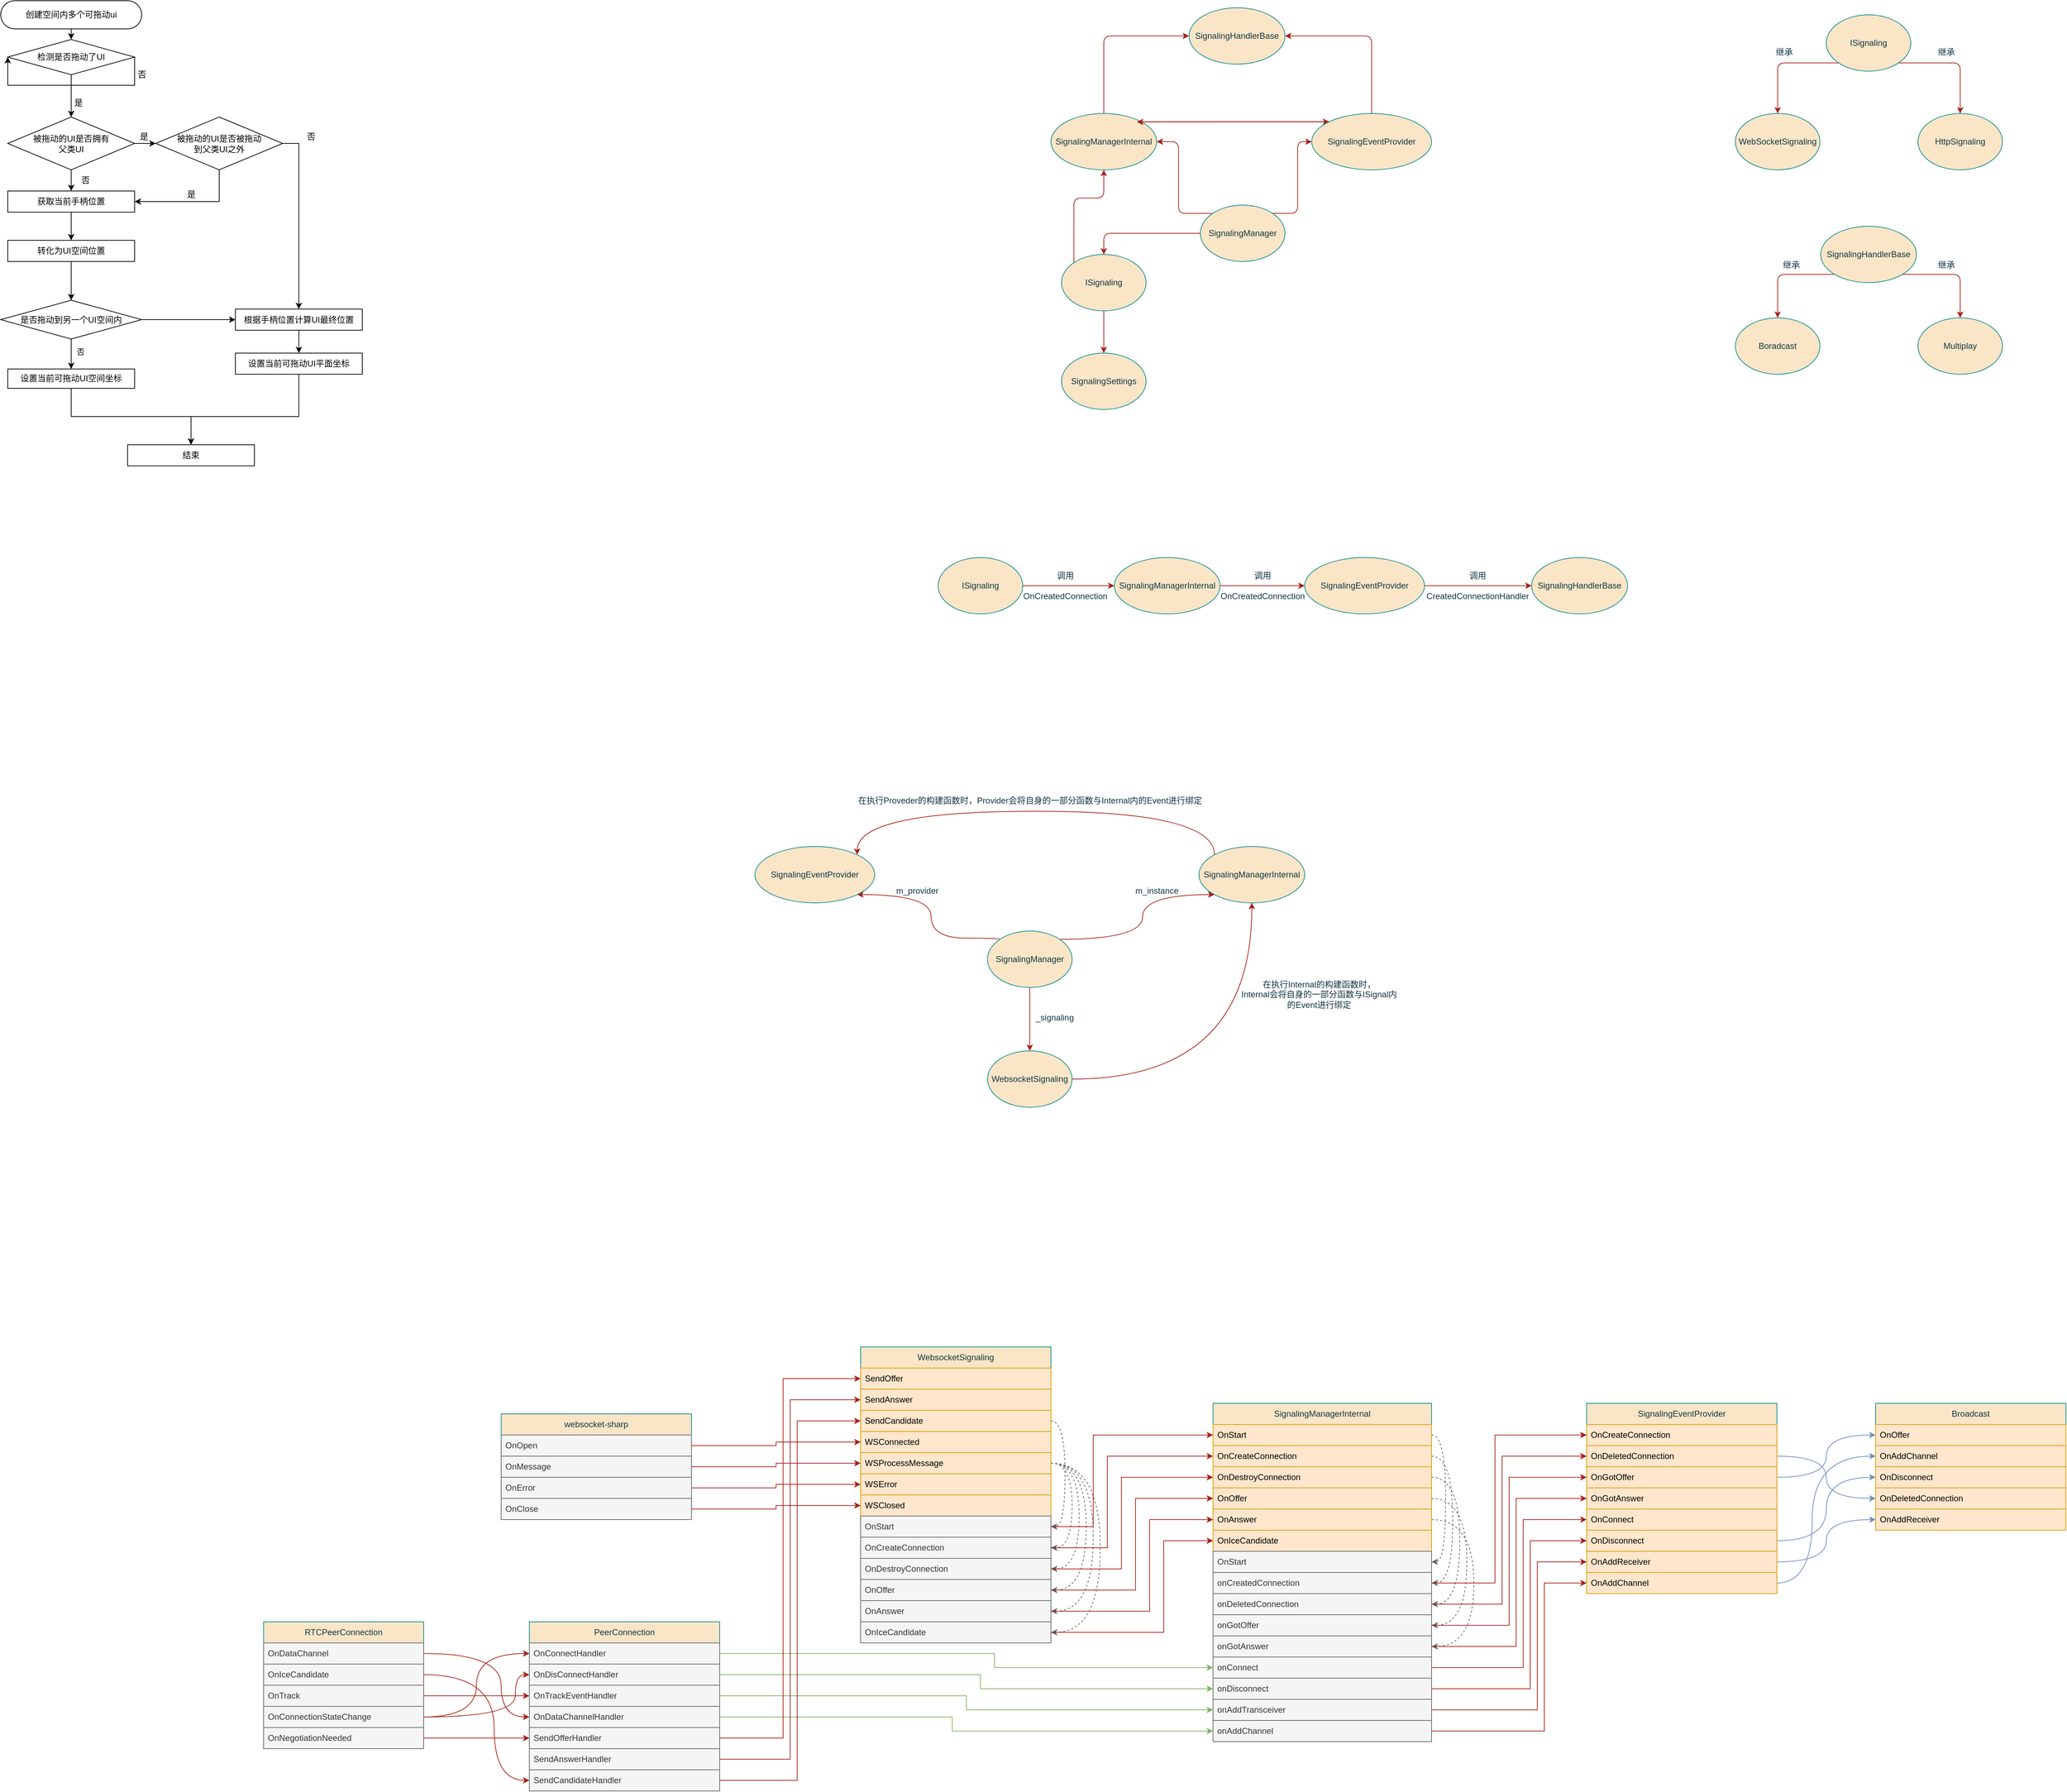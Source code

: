 <mxfile version="26.2.9">
  <diagram name="第 1 页" id="hkm3D60kgrNTBq0TXngJ">
    <mxGraphModel dx="2952" dy="706" grid="1" gridSize="10" guides="1" tooltips="1" connect="1" arrows="1" fold="1" page="1" pageScale="1" pageWidth="827" pageHeight="1169" math="0" shadow="0">
      <root>
        <mxCell id="0" />
        <mxCell id="1" parent="0" />
        <mxCell id="YnohsnfTl8Ek5vOVS4Fq-14" style="edgeStyle=orthogonalEdgeStyle;rounded=1;orthogonalLoop=1;jettySize=auto;html=1;exitX=1;exitY=0;exitDx=0;exitDy=0;entryX=0;entryY=0.5;entryDx=0;entryDy=0;labelBackgroundColor=none;strokeColor=#A8201A;fontColor=default;" parent="1" source="YnohsnfTl8Ek5vOVS4Fq-1" target="YnohsnfTl8Ek5vOVS4Fq-3" edge="1">
          <mxGeometry relative="1" as="geometry">
            <Array as="points">
              <mxPoint x="500" y="362" />
              <mxPoint x="500" y="260" />
            </Array>
          </mxGeometry>
        </mxCell>
        <mxCell id="YnohsnfTl8Ek5vOVS4Fq-15" style="edgeStyle=orthogonalEdgeStyle;rounded=1;orthogonalLoop=1;jettySize=auto;html=1;exitX=0;exitY=0;exitDx=0;exitDy=0;entryX=1;entryY=0.5;entryDx=0;entryDy=0;labelBackgroundColor=none;strokeColor=#A8201A;fontColor=default;" parent="1" source="YnohsnfTl8Ek5vOVS4Fq-1" target="YnohsnfTl8Ek5vOVS4Fq-2" edge="1">
          <mxGeometry relative="1" as="geometry" />
        </mxCell>
        <mxCell id="YnohsnfTl8Ek5vOVS4Fq-18" style="edgeStyle=orthogonalEdgeStyle;rounded=1;orthogonalLoop=1;jettySize=auto;html=1;exitX=0;exitY=0.5;exitDx=0;exitDy=0;entryX=0.5;entryY=0;entryDx=0;entryDy=0;labelBackgroundColor=none;strokeColor=#A8201A;fontColor=default;" parent="1" source="YnohsnfTl8Ek5vOVS4Fq-1" target="YnohsnfTl8Ek5vOVS4Fq-4" edge="1">
          <mxGeometry relative="1" as="geometry" />
        </mxCell>
        <mxCell id="YnohsnfTl8Ek5vOVS4Fq-1" value="SignalingManager" style="ellipse;whiteSpace=wrap;html=1;rounded=1;labelBackgroundColor=none;fillColor=#FAE5C7;strokeColor=#0F8B8D;fontColor=#143642;" parent="1" vertex="1">
          <mxGeometry x="362" y="350" width="120" height="80" as="geometry" />
        </mxCell>
        <mxCell id="YnohsnfTl8Ek5vOVS4Fq-16" style="edgeStyle=orthogonalEdgeStyle;rounded=1;orthogonalLoop=1;jettySize=auto;html=1;exitX=1;exitY=0;exitDx=0;exitDy=0;entryX=0;entryY=0;entryDx=0;entryDy=0;labelBackgroundColor=none;strokeColor=#A8201A;fontColor=default;" parent="1" source="YnohsnfTl8Ek5vOVS4Fq-2" target="YnohsnfTl8Ek5vOVS4Fq-3" edge="1">
          <mxGeometry relative="1" as="geometry" />
        </mxCell>
        <mxCell id="YnohsnfTl8Ek5vOVS4Fq-22" style="edgeStyle=orthogonalEdgeStyle;rounded=1;orthogonalLoop=1;jettySize=auto;html=1;exitX=0.5;exitY=0;exitDx=0;exitDy=0;entryX=0;entryY=0.5;entryDx=0;entryDy=0;labelBackgroundColor=none;strokeColor=#A8201A;fontColor=default;" parent="1" source="YnohsnfTl8Ek5vOVS4Fq-2" target="YnohsnfTl8Ek5vOVS4Fq-13" edge="1">
          <mxGeometry relative="1" as="geometry" />
        </mxCell>
        <mxCell id="YnohsnfTl8Ek5vOVS4Fq-2" value="SignalingManagerInternal" style="ellipse;whiteSpace=wrap;html=1;rounded=1;labelBackgroundColor=none;fillColor=#FAE5C7;strokeColor=#0F8B8D;fontColor=#143642;" parent="1" vertex="1">
          <mxGeometry x="150" y="220" width="150" height="80" as="geometry" />
        </mxCell>
        <mxCell id="YnohsnfTl8Ek5vOVS4Fq-40" style="edgeStyle=orthogonalEdgeStyle;rounded=1;orthogonalLoop=1;jettySize=auto;html=1;exitX=0.5;exitY=0;exitDx=0;exitDy=0;entryX=1;entryY=0.5;entryDx=0;entryDy=0;labelBackgroundColor=none;strokeColor=#A8201A;fontColor=default;" parent="1" source="YnohsnfTl8Ek5vOVS4Fq-3" target="YnohsnfTl8Ek5vOVS4Fq-13" edge="1">
          <mxGeometry relative="1" as="geometry" />
        </mxCell>
        <mxCell id="YnohsnfTl8Ek5vOVS4Fq-3" value="SignalingEventProvider" style="ellipse;whiteSpace=wrap;html=1;rounded=1;labelBackgroundColor=none;fillColor=#FAE5C7;strokeColor=#0F8B8D;fontColor=#143642;" parent="1" vertex="1">
          <mxGeometry x="520" y="220" width="170" height="80" as="geometry" />
        </mxCell>
        <mxCell id="YnohsnfTl8Ek5vOVS4Fq-20" style="edgeStyle=orthogonalEdgeStyle;rounded=1;orthogonalLoop=1;jettySize=auto;html=1;exitX=0;exitY=0;exitDx=0;exitDy=0;entryX=0.5;entryY=1;entryDx=0;entryDy=0;labelBackgroundColor=none;strokeColor=#A8201A;fontColor=default;" parent="1" source="YnohsnfTl8Ek5vOVS4Fq-4" target="YnohsnfTl8Ek5vOVS4Fq-2" edge="1">
          <mxGeometry relative="1" as="geometry">
            <Array as="points">
              <mxPoint x="183" y="340" />
              <mxPoint x="225" y="340" />
            </Array>
          </mxGeometry>
        </mxCell>
        <mxCell id="YnohsnfTl8Ek5vOVS4Fq-21" style="edgeStyle=orthogonalEdgeStyle;rounded=1;orthogonalLoop=1;jettySize=auto;html=1;exitX=0.5;exitY=1;exitDx=0;exitDy=0;entryX=0.5;entryY=0;entryDx=0;entryDy=0;labelBackgroundColor=none;strokeColor=#A8201A;fontColor=default;" parent="1" source="YnohsnfTl8Ek5vOVS4Fq-4" target="YnohsnfTl8Ek5vOVS4Fq-12" edge="1">
          <mxGeometry relative="1" as="geometry" />
        </mxCell>
        <mxCell id="YnohsnfTl8Ek5vOVS4Fq-4" value="ISignaling" style="ellipse;whiteSpace=wrap;html=1;rounded=1;labelBackgroundColor=none;fillColor=#FAE5C7;strokeColor=#0F8B8D;fontColor=#143642;" parent="1" vertex="1">
          <mxGeometry x="165" y="420" width="120" height="80" as="geometry" />
        </mxCell>
        <mxCell id="YnohsnfTl8Ek5vOVS4Fq-8" style="edgeStyle=orthogonalEdgeStyle;rounded=1;orthogonalLoop=1;jettySize=auto;html=1;exitX=0;exitY=1;exitDx=0;exitDy=0;labelBackgroundColor=none;strokeColor=#A8201A;fontColor=default;" parent="1" source="YnohsnfTl8Ek5vOVS4Fq-5" target="YnohsnfTl8Ek5vOVS4Fq-6" edge="1">
          <mxGeometry relative="1" as="geometry" />
        </mxCell>
        <mxCell id="YnohsnfTl8Ek5vOVS4Fq-9" style="edgeStyle=orthogonalEdgeStyle;rounded=1;orthogonalLoop=1;jettySize=auto;html=1;exitX=1;exitY=1;exitDx=0;exitDy=0;labelBackgroundColor=none;strokeColor=#A8201A;fontColor=default;" parent="1" source="YnohsnfTl8Ek5vOVS4Fq-5" target="YnohsnfTl8Ek5vOVS4Fq-7" edge="1">
          <mxGeometry relative="1" as="geometry" />
        </mxCell>
        <mxCell id="YnohsnfTl8Ek5vOVS4Fq-5" value="ISignaling" style="ellipse;whiteSpace=wrap;html=1;rounded=1;labelBackgroundColor=none;fillColor=#FAE5C7;strokeColor=#0F8B8D;fontColor=#143642;" parent="1" vertex="1">
          <mxGeometry x="1250" y="80" width="120" height="80" as="geometry" />
        </mxCell>
        <mxCell id="YnohsnfTl8Ek5vOVS4Fq-6" value="WebSocketSignaling" style="ellipse;whiteSpace=wrap;html=1;rounded=1;labelBackgroundColor=none;fillColor=#FAE5C7;strokeColor=#0F8B8D;fontColor=#143642;" parent="1" vertex="1">
          <mxGeometry x="1121" y="220" width="120" height="80" as="geometry" />
        </mxCell>
        <mxCell id="YnohsnfTl8Ek5vOVS4Fq-7" value="HttpSignaling" style="ellipse;whiteSpace=wrap;html=1;rounded=1;labelBackgroundColor=none;fillColor=#FAE5C7;strokeColor=#0F8B8D;fontColor=#143642;" parent="1" vertex="1">
          <mxGeometry x="1380" y="220" width="120" height="80" as="geometry" />
        </mxCell>
        <mxCell id="YnohsnfTl8Ek5vOVS4Fq-10" value="继承" style="text;html=1;align=center;verticalAlign=middle;resizable=0;points=[];autosize=1;strokeColor=none;fillColor=none;rounded=1;labelBackgroundColor=none;fontColor=#143642;" parent="1" vertex="1">
          <mxGeometry x="1395" y="118" width="50" height="30" as="geometry" />
        </mxCell>
        <mxCell id="YnohsnfTl8Ek5vOVS4Fq-11" value="继承" style="text;html=1;align=center;verticalAlign=middle;resizable=0;points=[];autosize=1;strokeColor=none;fillColor=none;rounded=1;labelBackgroundColor=none;fontColor=#143642;" parent="1" vertex="1">
          <mxGeometry x="1165" y="118" width="50" height="30" as="geometry" />
        </mxCell>
        <mxCell id="YnohsnfTl8Ek5vOVS4Fq-12" value="SignalingSettings" style="ellipse;whiteSpace=wrap;html=1;rounded=1;labelBackgroundColor=none;fillColor=#FAE5C7;strokeColor=#0F8B8D;fontColor=#143642;" parent="1" vertex="1">
          <mxGeometry x="165" y="560" width="120" height="80" as="geometry" />
        </mxCell>
        <mxCell id="YnohsnfTl8Ek5vOVS4Fq-13" value="SignalingHandlerBase" style="ellipse;whiteSpace=wrap;html=1;rounded=1;labelBackgroundColor=none;fillColor=#FAE5C7;strokeColor=#0F8B8D;fontColor=#143642;" parent="1" vertex="1">
          <mxGeometry x="346" y="70" width="136" height="80" as="geometry" />
        </mxCell>
        <mxCell id="YnohsnfTl8Ek5vOVS4Fq-17" style="edgeStyle=orthogonalEdgeStyle;rounded=1;orthogonalLoop=1;jettySize=auto;html=1;exitX=0;exitY=0;exitDx=0;exitDy=0;entryX=0.813;entryY=0.15;entryDx=0;entryDy=0;entryPerimeter=0;labelBackgroundColor=none;strokeColor=#A8201A;fontColor=default;" parent="1" source="YnohsnfTl8Ek5vOVS4Fq-3" target="YnohsnfTl8Ek5vOVS4Fq-2" edge="1">
          <mxGeometry relative="1" as="geometry" />
        </mxCell>
        <mxCell id="YnohsnfTl8Ek5vOVS4Fq-27" style="edgeStyle=orthogonalEdgeStyle;rounded=1;orthogonalLoop=1;jettySize=auto;html=1;exitX=1;exitY=0.5;exitDx=0;exitDy=0;entryX=0;entryY=0.5;entryDx=0;entryDy=0;labelBackgroundColor=none;strokeColor=#A8201A;fontColor=default;" parent="1" source="YnohsnfTl8Ek5vOVS4Fq-23" target="YnohsnfTl8Ek5vOVS4Fq-24" edge="1">
          <mxGeometry relative="1" as="geometry" />
        </mxCell>
        <mxCell id="YnohsnfTl8Ek5vOVS4Fq-23" value="ISignaling" style="ellipse;whiteSpace=wrap;html=1;rounded=1;labelBackgroundColor=none;fillColor=#FAE5C7;strokeColor=#0F8B8D;fontColor=#143642;" parent="1" vertex="1">
          <mxGeometry x="-10" y="850" width="120" height="80" as="geometry" />
        </mxCell>
        <mxCell id="YnohsnfTl8Ek5vOVS4Fq-28" style="edgeStyle=orthogonalEdgeStyle;rounded=1;orthogonalLoop=1;jettySize=auto;html=1;exitX=1;exitY=0.5;exitDx=0;exitDy=0;entryX=0;entryY=0.5;entryDx=0;entryDy=0;labelBackgroundColor=none;strokeColor=#A8201A;fontColor=default;" parent="1" source="YnohsnfTl8Ek5vOVS4Fq-24" target="YnohsnfTl8Ek5vOVS4Fq-25" edge="1">
          <mxGeometry relative="1" as="geometry" />
        </mxCell>
        <mxCell id="YnohsnfTl8Ek5vOVS4Fq-24" value="SignalingManagerInternal" style="ellipse;whiteSpace=wrap;html=1;rounded=1;labelBackgroundColor=none;fillColor=#FAE5C7;strokeColor=#0F8B8D;fontColor=#143642;" parent="1" vertex="1">
          <mxGeometry x="240" y="850" width="150" height="80" as="geometry" />
        </mxCell>
        <mxCell id="YnohsnfTl8Ek5vOVS4Fq-29" style="edgeStyle=orthogonalEdgeStyle;rounded=1;orthogonalLoop=1;jettySize=auto;html=1;exitX=1;exitY=0.5;exitDx=0;exitDy=0;entryX=0;entryY=0.5;entryDx=0;entryDy=0;labelBackgroundColor=none;strokeColor=#A8201A;fontColor=default;" parent="1" source="YnohsnfTl8Ek5vOVS4Fq-25" target="YnohsnfTl8Ek5vOVS4Fq-26" edge="1">
          <mxGeometry relative="1" as="geometry" />
        </mxCell>
        <mxCell id="YnohsnfTl8Ek5vOVS4Fq-25" value="SignalingEventProvider" style="ellipse;whiteSpace=wrap;html=1;rounded=1;labelBackgroundColor=none;fillColor=#FAE5C7;strokeColor=#0F8B8D;fontColor=#143642;" parent="1" vertex="1">
          <mxGeometry x="510" y="850" width="170" height="80" as="geometry" />
        </mxCell>
        <mxCell id="YnohsnfTl8Ek5vOVS4Fq-26" value="SignalingHandlerBase" style="ellipse;whiteSpace=wrap;html=1;rounded=1;labelBackgroundColor=none;fillColor=#FAE5C7;strokeColor=#0F8B8D;fontColor=#143642;" parent="1" vertex="1">
          <mxGeometry x="832" y="850" width="136" height="80" as="geometry" />
        </mxCell>
        <mxCell id="YnohsnfTl8Ek5vOVS4Fq-30" value="调用&lt;div&gt;&lt;br&gt;&lt;/div&gt;&lt;div&gt;OnCreatedConnection&lt;/div&gt;" style="text;html=1;align=center;verticalAlign=middle;resizable=0;points=[];autosize=1;strokeColor=none;fillColor=none;rounded=1;labelBackgroundColor=none;fontColor=#143642;" parent="1" vertex="1">
          <mxGeometry x="100" y="860" width="140" height="60" as="geometry" />
        </mxCell>
        <mxCell id="YnohsnfTl8Ek5vOVS4Fq-31" value="调用&lt;div&gt;&lt;br&gt;&lt;/div&gt;&lt;div&gt;OnCreatedConnection&lt;/div&gt;" style="text;html=1;align=center;verticalAlign=middle;resizable=0;points=[];autosize=1;strokeColor=none;fillColor=none;rounded=1;labelBackgroundColor=none;fontColor=#143642;" parent="1" vertex="1">
          <mxGeometry x="380" y="860" width="140" height="60" as="geometry" />
        </mxCell>
        <mxCell id="YnohsnfTl8Ek5vOVS4Fq-32" value="调用&lt;div&gt;&lt;br&gt;&lt;/div&gt;&lt;div&gt;CreatedConnectionHandler&lt;/div&gt;" style="text;html=1;align=center;verticalAlign=middle;resizable=0;points=[];autosize=1;strokeColor=none;fillColor=none;rounded=1;labelBackgroundColor=none;fontColor=#143642;" parent="1" vertex="1">
          <mxGeometry x="670" y="860" width="170" height="60" as="geometry" />
        </mxCell>
        <mxCell id="YnohsnfTl8Ek5vOVS4Fq-36" style="edgeStyle=orthogonalEdgeStyle;rounded=1;orthogonalLoop=1;jettySize=auto;html=1;exitX=0;exitY=1;exitDx=0;exitDy=0;entryX=0.5;entryY=0;entryDx=0;entryDy=0;labelBackgroundColor=none;strokeColor=#A8201A;fontColor=default;" parent="1" source="YnohsnfTl8Ek5vOVS4Fq-33" target="YnohsnfTl8Ek5vOVS4Fq-34" edge="1">
          <mxGeometry relative="1" as="geometry" />
        </mxCell>
        <mxCell id="YnohsnfTl8Ek5vOVS4Fq-37" style="edgeStyle=orthogonalEdgeStyle;rounded=1;orthogonalLoop=1;jettySize=auto;html=1;exitX=1;exitY=1;exitDx=0;exitDy=0;entryX=0.5;entryY=0;entryDx=0;entryDy=0;labelBackgroundColor=none;strokeColor=#A8201A;fontColor=default;" parent="1" source="YnohsnfTl8Ek5vOVS4Fq-33" target="YnohsnfTl8Ek5vOVS4Fq-35" edge="1">
          <mxGeometry relative="1" as="geometry" />
        </mxCell>
        <mxCell id="YnohsnfTl8Ek5vOVS4Fq-33" value="SignalingHandlerBase" style="ellipse;whiteSpace=wrap;html=1;rounded=1;labelBackgroundColor=none;fillColor=#FAE5C7;strokeColor=#0F8B8D;fontColor=#143642;" parent="1" vertex="1">
          <mxGeometry x="1242" y="380" width="136" height="80" as="geometry" />
        </mxCell>
        <mxCell id="YnohsnfTl8Ek5vOVS4Fq-34" value="Boradcast" style="ellipse;whiteSpace=wrap;html=1;rounded=1;labelBackgroundColor=none;fillColor=#FAE5C7;strokeColor=#0F8B8D;fontColor=#143642;" parent="1" vertex="1">
          <mxGeometry x="1121" y="510" width="120" height="80" as="geometry" />
        </mxCell>
        <mxCell id="YnohsnfTl8Ek5vOVS4Fq-35" value="Multiplay" style="ellipse;whiteSpace=wrap;html=1;rounded=1;labelBackgroundColor=none;fillColor=#FAE5C7;strokeColor=#0F8B8D;fontColor=#143642;" parent="1" vertex="1">
          <mxGeometry x="1380" y="510" width="120" height="80" as="geometry" />
        </mxCell>
        <mxCell id="YnohsnfTl8Ek5vOVS4Fq-38" value="继承" style="text;html=1;align=center;verticalAlign=middle;resizable=0;points=[];autosize=1;strokeColor=none;fillColor=none;rounded=1;labelBackgroundColor=none;fontColor=#143642;" parent="1" vertex="1">
          <mxGeometry x="1175" y="420" width="50" height="30" as="geometry" />
        </mxCell>
        <mxCell id="YnohsnfTl8Ek5vOVS4Fq-39" value="继承" style="text;html=1;align=center;verticalAlign=middle;resizable=0;points=[];autosize=1;strokeColor=none;fillColor=none;rounded=1;labelBackgroundColor=none;fontColor=#143642;" parent="1" vertex="1">
          <mxGeometry x="1395" y="420" width="50" height="30" as="geometry" />
        </mxCell>
        <mxCell id="YnohsnfTl8Ek5vOVS4Fq-56" style="edgeStyle=orthogonalEdgeStyle;rounded=0;orthogonalLoop=1;jettySize=auto;html=1;exitX=1;exitY=0;exitDx=0;exitDy=0;entryX=0;entryY=1;entryDx=0;entryDy=0;strokeColor=#A8201A;fontColor=#143642;fillColor=#FAE5C7;curved=1;" parent="1" source="YnohsnfTl8Ek5vOVS4Fq-43" target="YnohsnfTl8Ek5vOVS4Fq-50" edge="1">
          <mxGeometry relative="1" as="geometry">
            <Array as="points">
              <mxPoint x="280" y="1392" />
              <mxPoint x="280" y="1328" />
            </Array>
          </mxGeometry>
        </mxCell>
        <mxCell id="YnohsnfTl8Ek5vOVS4Fq-57" style="edgeStyle=orthogonalEdgeStyle;rounded=0;orthogonalLoop=1;jettySize=auto;html=1;exitX=0;exitY=0;exitDx=0;exitDy=0;entryX=1;entryY=1;entryDx=0;entryDy=0;strokeColor=#A8201A;fontColor=#143642;fillColor=#FAE5C7;curved=1;" parent="1" source="YnohsnfTl8Ek5vOVS4Fq-43" target="YnohsnfTl8Ek5vOVS4Fq-52" edge="1">
          <mxGeometry relative="1" as="geometry">
            <Array as="points">
              <mxPoint x="78" y="1390" />
              <mxPoint x="-20" y="1390" />
              <mxPoint x="-20" y="1328" />
            </Array>
          </mxGeometry>
        </mxCell>
        <mxCell id="YnohsnfTl8Ek5vOVS4Fq-65" style="edgeStyle=orthogonalEdgeStyle;rounded=0;orthogonalLoop=1;jettySize=auto;html=1;exitX=0.5;exitY=1;exitDx=0;exitDy=0;strokeColor=#A8201A;fontColor=#143642;fillColor=#FAE5C7;" parent="1" source="YnohsnfTl8Ek5vOVS4Fq-43" target="YnohsnfTl8Ek5vOVS4Fq-45" edge="1">
          <mxGeometry relative="1" as="geometry" />
        </mxCell>
        <mxCell id="YnohsnfTl8Ek5vOVS4Fq-43" value="SignalingManager" style="ellipse;whiteSpace=wrap;html=1;rounded=1;labelBackgroundColor=none;fillColor=#FAE5C7;strokeColor=#0F8B8D;fontColor=#143642;" parent="1" vertex="1">
          <mxGeometry x="60" y="1380" width="120" height="80" as="geometry" />
        </mxCell>
        <mxCell id="YnohsnfTl8Ek5vOVS4Fq-67" style="edgeStyle=orthogonalEdgeStyle;rounded=0;orthogonalLoop=1;jettySize=auto;html=1;exitX=1;exitY=0.5;exitDx=0;exitDy=0;entryX=0.5;entryY=1;entryDx=0;entryDy=0;strokeColor=#A8201A;fontColor=#143642;fillColor=#FAE5C7;curved=1;" parent="1" source="YnohsnfTl8Ek5vOVS4Fq-45" target="YnohsnfTl8Ek5vOVS4Fq-50" edge="1">
          <mxGeometry relative="1" as="geometry" />
        </mxCell>
        <mxCell id="YnohsnfTl8Ek5vOVS4Fq-45" value="WebsocketSignaling" style="ellipse;whiteSpace=wrap;html=1;strokeColor=#0F8B8D;fontColor=#143642;fillColor=#FAE5C7;labelBackgroundColor=none;" parent="1" vertex="1">
          <mxGeometry x="60" y="1550" width="120" height="80" as="geometry" />
        </mxCell>
        <mxCell id="YnohsnfTl8Ek5vOVS4Fq-61" style="edgeStyle=orthogonalEdgeStyle;rounded=0;orthogonalLoop=1;jettySize=auto;html=1;exitX=0;exitY=0;exitDx=0;exitDy=0;entryX=1;entryY=0;entryDx=0;entryDy=0;strokeColor=#A8201A;fontColor=#143642;fillColor=#FAE5C7;curved=1;" parent="1" source="YnohsnfTl8Ek5vOVS4Fq-50" target="YnohsnfTl8Ek5vOVS4Fq-52" edge="1">
          <mxGeometry relative="1" as="geometry">
            <Array as="points">
              <mxPoint x="382" y="1210" />
              <mxPoint x="-125" y="1210" />
            </Array>
          </mxGeometry>
        </mxCell>
        <mxCell id="YnohsnfTl8Ek5vOVS4Fq-50" value="SignalingManagerInternal" style="ellipse;whiteSpace=wrap;html=1;rounded=1;labelBackgroundColor=none;fillColor=#FAE5C7;strokeColor=#0F8B8D;fontColor=#143642;" parent="1" vertex="1">
          <mxGeometry x="360" y="1260" width="150" height="80" as="geometry" />
        </mxCell>
        <mxCell id="YnohsnfTl8Ek5vOVS4Fq-52" value="SignalingEventProvider" style="ellipse;whiteSpace=wrap;html=1;rounded=1;labelBackgroundColor=none;fillColor=#FAE5C7;strokeColor=#0F8B8D;fontColor=#143642;" parent="1" vertex="1">
          <mxGeometry x="-270" y="1260" width="170" height="80" as="geometry" />
        </mxCell>
        <mxCell id="YnohsnfTl8Ek5vOVS4Fq-58" value="m_instance" style="text;html=1;align=center;verticalAlign=middle;resizable=0;points=[];autosize=1;strokeColor=none;fillColor=none;fontColor=#143642;" parent="1" vertex="1">
          <mxGeometry x="260" y="1308" width="80" height="30" as="geometry" />
        </mxCell>
        <mxCell id="YnohsnfTl8Ek5vOVS4Fq-59" value="m_provider" style="text;html=1;align=center;verticalAlign=middle;resizable=0;points=[];autosize=1;strokeColor=none;fillColor=none;fontColor=#143642;" parent="1" vertex="1">
          <mxGeometry x="-80" y="1308" width="80" height="30" as="geometry" />
        </mxCell>
        <mxCell id="YnohsnfTl8Ek5vOVS4Fq-62" value="在执行Proveder的构建函数时，Provider会将自身的一部分函数与Internal内的Event进行绑定" style="text;html=1;align=center;verticalAlign=middle;resizable=0;points=[];autosize=1;strokeColor=none;fillColor=none;fontColor=#143642;" parent="1" vertex="1">
          <mxGeometry x="-135" y="1180" width="510" height="30" as="geometry" />
        </mxCell>
        <mxCell id="YnohsnfTl8Ek5vOVS4Fq-64" style="edgeStyle=orthogonalEdgeStyle;rounded=0;orthogonalLoop=1;jettySize=auto;html=1;exitX=0.5;exitY=1;exitDx=0;exitDy=0;strokeColor=#A8201A;fontColor=#143642;fillColor=#FAE5C7;" parent="1" source="YnohsnfTl8Ek5vOVS4Fq-43" target="YnohsnfTl8Ek5vOVS4Fq-43" edge="1">
          <mxGeometry relative="1" as="geometry" />
        </mxCell>
        <mxCell id="YnohsnfTl8Ek5vOVS4Fq-66" value="_signaling" style="text;html=1;align=center;verticalAlign=middle;resizable=0;points=[];autosize=1;strokeColor=none;fillColor=none;fontColor=#143642;" parent="1" vertex="1">
          <mxGeometry x="115" y="1488" width="80" height="30" as="geometry" />
        </mxCell>
        <mxCell id="YnohsnfTl8Ek5vOVS4Fq-68" value="在执行Internal的构建函数时，&lt;div&gt;Internal会将自身的一部分函数与ISignal内&lt;/div&gt;&lt;div&gt;的Event进行绑定&lt;/div&gt;" style="text;html=1;align=center;verticalAlign=middle;resizable=0;points=[];autosize=1;strokeColor=none;fillColor=none;fontColor=#143642;" parent="1" vertex="1">
          <mxGeometry x="410" y="1440" width="240" height="60" as="geometry" />
        </mxCell>
        <mxCell id="YnohsnfTl8Ek5vOVS4Fq-71" value="WebsocketSignaling" style="swimlane;fontStyle=0;childLayout=stackLayout;horizontal=1;startSize=30;horizontalStack=0;resizeParent=1;resizeParentMax=0;resizeLast=0;collapsible=1;marginBottom=0;whiteSpace=wrap;html=1;strokeColor=#0F8B8D;fontColor=#143642;fillColor=#FAE5C7;" parent="1" vertex="1">
          <mxGeometry x="-120" y="1970" width="270" height="420" as="geometry">
            <mxRectangle x="35" y="1720" width="150" height="30" as="alternateBounds" />
          </mxGeometry>
        </mxCell>
        <mxCell id="YnohsnfTl8Ek5vOVS4Fq-163" value="SendOffer" style="text;strokeColor=#d79b00;fillColor=#ffe6cc;align=left;verticalAlign=middle;spacingLeft=4;spacingRight=4;overflow=hidden;points=[[0,0.5],[1,0.5]];portConstraint=eastwest;rotatable=0;whiteSpace=wrap;html=1;" parent="YnohsnfTl8Ek5vOVS4Fq-71" vertex="1">
          <mxGeometry y="30" width="270" height="30" as="geometry" />
        </mxCell>
        <mxCell id="YnohsnfTl8Ek5vOVS4Fq-164" value="SendAnswer" style="text;strokeColor=#d79b00;fillColor=#ffe6cc;align=left;verticalAlign=middle;spacingLeft=4;spacingRight=4;overflow=hidden;points=[[0,0.5],[1,0.5]];portConstraint=eastwest;rotatable=0;whiteSpace=wrap;html=1;" parent="YnohsnfTl8Ek5vOVS4Fq-71" vertex="1">
          <mxGeometry y="60" width="270" height="30" as="geometry" />
        </mxCell>
        <mxCell id="YnohsnfTl8Ek5vOVS4Fq-165" value="SendCandidate" style="text;strokeColor=#d79b00;fillColor=#ffe6cc;align=left;verticalAlign=middle;spacingLeft=4;spacingRight=4;overflow=hidden;points=[[0,0.5],[1,0.5]];portConstraint=eastwest;rotatable=0;whiteSpace=wrap;html=1;" parent="YnohsnfTl8Ek5vOVS4Fq-71" vertex="1">
          <mxGeometry y="90" width="270" height="30" as="geometry" />
        </mxCell>
        <mxCell id="YnohsnfTl8Ek5vOVS4Fq-133" value="WSConnected" style="text;strokeColor=#d79b00;fillColor=#ffe6cc;align=left;verticalAlign=middle;spacingLeft=4;spacingRight=4;overflow=hidden;points=[[0,0.5],[1,0.5]];portConstraint=eastwest;rotatable=0;whiteSpace=wrap;html=1;" parent="YnohsnfTl8Ek5vOVS4Fq-71" vertex="1">
          <mxGeometry y="120" width="270" height="30" as="geometry" />
        </mxCell>
        <mxCell id="YnohsnfTl8Ek5vOVS4Fq-198" style="edgeStyle=orthogonalEdgeStyle;rounded=0;orthogonalLoop=1;jettySize=auto;html=1;exitX=1;exitY=0.5;exitDx=0;exitDy=0;entryX=1;entryY=0.5;entryDx=0;entryDy=0;strokeColor=#666666;fontColor=#143642;fillColor=#f5f5f5;curved=1;dashed=1;" parent="YnohsnfTl8Ek5vOVS4Fq-71" source="YnohsnfTl8Ek5vOVS4Fq-136" target="YnohsnfTl8Ek5vOVS4Fq-73" edge="1">
          <mxGeometry relative="1" as="geometry">
            <Array as="points">
              <mxPoint x="300" y="165" />
              <mxPoint x="300" y="285" />
            </Array>
          </mxGeometry>
        </mxCell>
        <mxCell id="YnohsnfTl8Ek5vOVS4Fq-199" style="edgeStyle=orthogonalEdgeStyle;rounded=0;orthogonalLoop=1;jettySize=auto;html=1;exitX=1;exitY=0.5;exitDx=0;exitDy=0;entryX=1;entryY=0.5;entryDx=0;entryDy=0;strokeColor=#666666;fontColor=#143642;fillColor=#f5f5f5;curved=1;dashed=1;" parent="YnohsnfTl8Ek5vOVS4Fq-71" source="YnohsnfTl8Ek5vOVS4Fq-136" target="YnohsnfTl8Ek5vOVS4Fq-74" edge="1">
          <mxGeometry relative="1" as="geometry">
            <Array as="points">
              <mxPoint x="310" y="165" />
              <mxPoint x="310" y="315" />
            </Array>
          </mxGeometry>
        </mxCell>
        <mxCell id="YnohsnfTl8Ek5vOVS4Fq-200" style="edgeStyle=orthogonalEdgeStyle;rounded=0;orthogonalLoop=1;jettySize=auto;html=1;exitX=1;exitY=0.5;exitDx=0;exitDy=0;entryX=1;entryY=0.5;entryDx=0;entryDy=0;strokeColor=#666666;fontColor=#143642;fillColor=#f5f5f5;curved=1;dashed=1;" parent="YnohsnfTl8Ek5vOVS4Fq-71" source="YnohsnfTl8Ek5vOVS4Fq-136" target="YnohsnfTl8Ek5vOVS4Fq-76" edge="1">
          <mxGeometry relative="1" as="geometry">
            <Array as="points">
              <mxPoint x="320" y="165" />
              <mxPoint x="320" y="345" />
            </Array>
          </mxGeometry>
        </mxCell>
        <mxCell id="YnohsnfTl8Ek5vOVS4Fq-201" style="edgeStyle=orthogonalEdgeStyle;rounded=0;orthogonalLoop=1;jettySize=auto;html=1;exitX=1;exitY=0.5;exitDx=0;exitDy=0;entryX=1;entryY=0.5;entryDx=0;entryDy=0;strokeColor=#666666;fontColor=#143642;fillColor=#f5f5f5;curved=1;dashed=1;" parent="YnohsnfTl8Ek5vOVS4Fq-71" source="YnohsnfTl8Ek5vOVS4Fq-136" target="YnohsnfTl8Ek5vOVS4Fq-77" edge="1">
          <mxGeometry relative="1" as="geometry">
            <Array as="points">
              <mxPoint x="330" y="165" />
              <mxPoint x="330" y="375" />
            </Array>
          </mxGeometry>
        </mxCell>
        <mxCell id="YnohsnfTl8Ek5vOVS4Fq-202" style="edgeStyle=orthogonalEdgeStyle;rounded=0;orthogonalLoop=1;jettySize=auto;html=1;exitX=1;exitY=0.5;exitDx=0;exitDy=0;entryX=1;entryY=0.5;entryDx=0;entryDy=0;strokeColor=#666666;fontColor=#143642;fillColor=#f5f5f5;curved=1;dashed=1;" parent="YnohsnfTl8Ek5vOVS4Fq-71" source="YnohsnfTl8Ek5vOVS4Fq-136" target="YnohsnfTl8Ek5vOVS4Fq-78" edge="1">
          <mxGeometry relative="1" as="geometry">
            <Array as="points">
              <mxPoint x="340" y="165" />
              <mxPoint x="340" y="405" />
            </Array>
          </mxGeometry>
        </mxCell>
        <mxCell id="YnohsnfTl8Ek5vOVS4Fq-136" value="WSProcessMessage" style="text;strokeColor=#d79b00;fillColor=#ffe6cc;align=left;verticalAlign=middle;spacingLeft=4;spacingRight=4;overflow=hidden;points=[[0,0.5],[1,0.5]];portConstraint=eastwest;rotatable=0;whiteSpace=wrap;html=1;" parent="YnohsnfTl8Ek5vOVS4Fq-71" vertex="1">
          <mxGeometry y="150" width="270" height="30" as="geometry" />
        </mxCell>
        <mxCell id="YnohsnfTl8Ek5vOVS4Fq-135" value="WSError" style="text;strokeColor=#d79b00;fillColor=#ffe6cc;align=left;verticalAlign=middle;spacingLeft=4;spacingRight=4;overflow=hidden;points=[[0,0.5],[1,0.5]];portConstraint=eastwest;rotatable=0;whiteSpace=wrap;html=1;" parent="YnohsnfTl8Ek5vOVS4Fq-71" vertex="1">
          <mxGeometry y="180" width="270" height="30" as="geometry" />
        </mxCell>
        <mxCell id="YnohsnfTl8Ek5vOVS4Fq-134" value="WSClosed" style="text;strokeColor=#d79b00;fillColor=#ffe6cc;align=left;verticalAlign=middle;spacingLeft=4;spacingRight=4;overflow=hidden;points=[[0,0.5],[1,0.5]];portConstraint=eastwest;rotatable=0;whiteSpace=wrap;html=1;" parent="YnohsnfTl8Ek5vOVS4Fq-71" vertex="1">
          <mxGeometry y="210" width="270" height="30" as="geometry" />
        </mxCell>
        <mxCell id="YnohsnfTl8Ek5vOVS4Fq-72" value="OnStart" style="text;strokeColor=#666666;fillColor=#f5f5f5;align=left;verticalAlign=middle;spacingLeft=4;spacingRight=4;overflow=hidden;points=[[0,0.5],[1,0.5]];portConstraint=eastwest;rotatable=0;whiteSpace=wrap;html=1;fontColor=#333333;" parent="YnohsnfTl8Ek5vOVS4Fq-71" vertex="1">
          <mxGeometry y="240" width="270" height="30" as="geometry" />
        </mxCell>
        <mxCell id="YnohsnfTl8Ek5vOVS4Fq-73" value="OnCreateConnection" style="text;strokeColor=#666666;fillColor=#f5f5f5;align=left;verticalAlign=middle;spacingLeft=4;spacingRight=4;overflow=hidden;points=[[0,0.5],[1,0.5]];portConstraint=eastwest;rotatable=0;whiteSpace=wrap;html=1;fontColor=#333333;" parent="YnohsnfTl8Ek5vOVS4Fq-71" vertex="1">
          <mxGeometry y="270" width="270" height="30" as="geometry" />
        </mxCell>
        <mxCell id="YnohsnfTl8Ek5vOVS4Fq-74" value="OnDestroyConnection" style="text;strokeColor=#666666;fillColor=#f5f5f5;align=left;verticalAlign=middle;spacingLeft=4;spacingRight=4;overflow=hidden;points=[[0,0.5],[1,0.5]];portConstraint=eastwest;rotatable=0;whiteSpace=wrap;html=1;fontColor=#333333;" parent="YnohsnfTl8Ek5vOVS4Fq-71" vertex="1">
          <mxGeometry y="300" width="270" height="30" as="geometry" />
        </mxCell>
        <mxCell id="YnohsnfTl8Ek5vOVS4Fq-76" value="OnOffer" style="text;strokeColor=#666666;fillColor=#f5f5f5;align=left;verticalAlign=middle;spacingLeft=4;spacingRight=4;overflow=hidden;points=[[0,0.5],[1,0.5]];portConstraint=eastwest;rotatable=0;whiteSpace=wrap;html=1;fontColor=#333333;" parent="YnohsnfTl8Ek5vOVS4Fq-71" vertex="1">
          <mxGeometry y="330" width="270" height="30" as="geometry" />
        </mxCell>
        <mxCell id="YnohsnfTl8Ek5vOVS4Fq-77" value="OnAnswer" style="text;strokeColor=#666666;fillColor=#f5f5f5;align=left;verticalAlign=middle;spacingLeft=4;spacingRight=4;overflow=hidden;points=[[0,0.5],[1,0.5]];portConstraint=eastwest;rotatable=0;whiteSpace=wrap;html=1;fontColor=#333333;" parent="YnohsnfTl8Ek5vOVS4Fq-71" vertex="1">
          <mxGeometry y="360" width="270" height="30" as="geometry" />
        </mxCell>
        <mxCell id="YnohsnfTl8Ek5vOVS4Fq-78" value="OnIceCandidate" style="text;strokeColor=#666666;fillColor=#f5f5f5;align=left;verticalAlign=middle;spacingLeft=4;spacingRight=4;overflow=hidden;points=[[0,0.5],[1,0.5]];portConstraint=eastwest;rotatable=0;whiteSpace=wrap;html=1;fontColor=#333333;" parent="YnohsnfTl8Ek5vOVS4Fq-71" vertex="1">
          <mxGeometry y="390" width="270" height="30" as="geometry" />
        </mxCell>
        <mxCell id="YnohsnfTl8Ek5vOVS4Fq-197" style="edgeStyle=orthogonalEdgeStyle;rounded=0;orthogonalLoop=1;jettySize=auto;html=1;exitX=1;exitY=0.25;exitDx=0;exitDy=0;entryX=1;entryY=0.5;entryDx=0;entryDy=0;strokeColor=#666666;fontColor=#143642;fillColor=#f5f5f5;dashed=1;curved=1;" parent="YnohsnfTl8Ek5vOVS4Fq-71" source="YnohsnfTl8Ek5vOVS4Fq-71" target="YnohsnfTl8Ek5vOVS4Fq-72" edge="1">
          <mxGeometry relative="1" as="geometry">
            <Array as="points">
              <mxPoint x="290" y="105" />
              <mxPoint x="290" y="255" />
            </Array>
          </mxGeometry>
        </mxCell>
        <mxCell id="YnohsnfTl8Ek5vOVS4Fq-79" value="SignalingManagerInternal" style="swimlane;fontStyle=0;childLayout=stackLayout;horizontal=1;startSize=30;horizontalStack=0;resizeParent=1;resizeParentMax=0;resizeLast=0;collapsible=1;marginBottom=0;whiteSpace=wrap;html=1;strokeColor=#0F8B8D;fontColor=#143642;fillColor=#FAE5C7;" parent="1" vertex="1">
          <mxGeometry x="380" y="2050" width="310" height="480" as="geometry" />
        </mxCell>
        <mxCell id="YnohsnfTl8Ek5vOVS4Fq-205" style="edgeStyle=orthogonalEdgeStyle;rounded=0;orthogonalLoop=1;jettySize=auto;html=1;exitX=1;exitY=0.5;exitDx=0;exitDy=0;entryX=1;entryY=0.5;entryDx=0;entryDy=0;strokeColor=#666666;fontColor=#143642;fillColor=#f5f5f5;curved=1;dashed=1;" parent="YnohsnfTl8Ek5vOVS4Fq-79" source="YnohsnfTl8Ek5vOVS4Fq-80" target="YnohsnfTl8Ek5vOVS4Fq-98" edge="1">
          <mxGeometry relative="1" as="geometry" />
        </mxCell>
        <mxCell id="YnohsnfTl8Ek5vOVS4Fq-80" value="&lt;span style=&quot;background-color: rgb(250, 229, 199);&quot;&gt;OnStart&lt;/span&gt;" style="text;strokeColor=#d79b00;fillColor=#ffe6cc;align=left;verticalAlign=middle;spacingLeft=4;spacingRight=4;overflow=hidden;points=[[0,0.5],[1,0.5]];portConstraint=eastwest;rotatable=0;whiteSpace=wrap;html=1;" parent="YnohsnfTl8Ek5vOVS4Fq-79" vertex="1">
          <mxGeometry y="30" width="310" height="30" as="geometry" />
        </mxCell>
        <mxCell id="YnohsnfTl8Ek5vOVS4Fq-206" style="edgeStyle=orthogonalEdgeStyle;rounded=0;orthogonalLoop=1;jettySize=auto;html=1;exitX=1;exitY=0.5;exitDx=0;exitDy=0;entryX=1;entryY=0.5;entryDx=0;entryDy=0;strokeColor=#666666;fontColor=#143642;fillColor=#f5f5f5;dashed=1;curved=1;" parent="YnohsnfTl8Ek5vOVS4Fq-79" source="YnohsnfTl8Ek5vOVS4Fq-81" target="YnohsnfTl8Ek5vOVS4Fq-97" edge="1">
          <mxGeometry relative="1" as="geometry">
            <Array as="points">
              <mxPoint x="340" y="75" />
              <mxPoint x="340" y="255" />
            </Array>
          </mxGeometry>
        </mxCell>
        <mxCell id="YnohsnfTl8Ek5vOVS4Fq-81" value="OnCreateConnection" style="text;strokeColor=#d79b00;fillColor=#ffe6cc;align=left;verticalAlign=middle;spacingLeft=4;spacingRight=4;overflow=hidden;points=[[0,0.5],[1,0.5]];portConstraint=eastwest;rotatable=0;whiteSpace=wrap;html=1;" parent="YnohsnfTl8Ek5vOVS4Fq-79" vertex="1">
          <mxGeometry y="60" width="310" height="30" as="geometry" />
        </mxCell>
        <mxCell id="YnohsnfTl8Ek5vOVS4Fq-207" style="edgeStyle=orthogonalEdgeStyle;rounded=0;orthogonalLoop=1;jettySize=auto;html=1;exitX=1;exitY=0.5;exitDx=0;exitDy=0;entryX=1;entryY=0.5;entryDx=0;entryDy=0;strokeColor=#666666;fontColor=#143642;fillColor=#f5f5f5;curved=1;dashed=1;" parent="YnohsnfTl8Ek5vOVS4Fq-79" source="YnohsnfTl8Ek5vOVS4Fq-82" target="YnohsnfTl8Ek5vOVS4Fq-96" edge="1">
          <mxGeometry relative="1" as="geometry">
            <Array as="points">
              <mxPoint x="350" y="105" />
              <mxPoint x="350" y="285" />
            </Array>
          </mxGeometry>
        </mxCell>
        <mxCell id="YnohsnfTl8Ek5vOVS4Fq-82" value="OnDestroyConnection" style="text;strokeColor=#d79b00;fillColor=#ffe6cc;align=left;verticalAlign=middle;spacingLeft=4;spacingRight=4;overflow=hidden;points=[[0,0.5],[1,0.5]];portConstraint=eastwest;rotatable=0;whiteSpace=wrap;html=1;" parent="YnohsnfTl8Ek5vOVS4Fq-79" vertex="1">
          <mxGeometry y="90" width="310" height="30" as="geometry" />
        </mxCell>
        <mxCell id="YnohsnfTl8Ek5vOVS4Fq-208" style="edgeStyle=orthogonalEdgeStyle;rounded=0;orthogonalLoop=1;jettySize=auto;html=1;exitX=1;exitY=0.5;exitDx=0;exitDy=0;entryX=1;entryY=0.5;entryDx=0;entryDy=0;strokeColor=#666666;fontColor=#143642;fillColor=#f5f5f5;curved=1;dashed=1;" parent="YnohsnfTl8Ek5vOVS4Fq-79" source="YnohsnfTl8Ek5vOVS4Fq-86" target="YnohsnfTl8Ek5vOVS4Fq-95" edge="1">
          <mxGeometry relative="1" as="geometry">
            <Array as="points">
              <mxPoint x="360" y="135" />
              <mxPoint x="360" y="315" />
            </Array>
          </mxGeometry>
        </mxCell>
        <mxCell id="YnohsnfTl8Ek5vOVS4Fq-86" value="OnOffer" style="text;strokeColor=#d79b00;fillColor=#ffe6cc;align=left;verticalAlign=middle;spacingLeft=4;spacingRight=4;overflow=hidden;points=[[0,0.5],[1,0.5]];portConstraint=eastwest;rotatable=0;whiteSpace=wrap;html=1;" parent="YnohsnfTl8Ek5vOVS4Fq-79" vertex="1">
          <mxGeometry y="120" width="310" height="30" as="geometry" />
        </mxCell>
        <mxCell id="YnohsnfTl8Ek5vOVS4Fq-209" style="edgeStyle=orthogonalEdgeStyle;rounded=0;orthogonalLoop=1;jettySize=auto;html=1;exitX=1;exitY=0.5;exitDx=0;exitDy=0;entryX=1;entryY=0.5;entryDx=0;entryDy=0;strokeColor=#666666;fontColor=#143642;fillColor=#f5f5f5;curved=1;dashed=1;" parent="YnohsnfTl8Ek5vOVS4Fq-79" source="YnohsnfTl8Ek5vOVS4Fq-85" target="YnohsnfTl8Ek5vOVS4Fq-94" edge="1">
          <mxGeometry relative="1" as="geometry">
            <Array as="points">
              <mxPoint x="370" y="165" />
              <mxPoint x="370" y="345" />
            </Array>
          </mxGeometry>
        </mxCell>
        <mxCell id="YnohsnfTl8Ek5vOVS4Fq-85" value="OnAnswer" style="text;strokeColor=#d79b00;fillColor=#ffe6cc;align=left;verticalAlign=middle;spacingLeft=4;spacingRight=4;overflow=hidden;points=[[0,0.5],[1,0.5]];portConstraint=eastwest;rotatable=0;whiteSpace=wrap;html=1;" parent="YnohsnfTl8Ek5vOVS4Fq-79" vertex="1">
          <mxGeometry y="150" width="310" height="30" as="geometry" />
        </mxCell>
        <mxCell id="YnohsnfTl8Ek5vOVS4Fq-84" value="OnIceCandidate" style="text;strokeColor=#d79b00;fillColor=#ffe6cc;align=left;verticalAlign=middle;spacingLeft=4;spacingRight=4;overflow=hidden;points=[[0,0.5],[1,0.5]];portConstraint=eastwest;rotatable=0;whiteSpace=wrap;html=1;" parent="YnohsnfTl8Ek5vOVS4Fq-79" vertex="1">
          <mxGeometry y="180" width="310" height="30" as="geometry" />
        </mxCell>
        <mxCell id="YnohsnfTl8Ek5vOVS4Fq-98" value="OnStart" style="text;align=left;verticalAlign=middle;spacingLeft=4;spacingRight=4;overflow=hidden;points=[[0,0.5],[1,0.5]];portConstraint=eastwest;rotatable=0;whiteSpace=wrap;html=1;fillColor=#f5f5f5;fontColor=#333333;strokeColor=#666666;" parent="YnohsnfTl8Ek5vOVS4Fq-79" vertex="1">
          <mxGeometry y="210" width="310" height="30" as="geometry" />
        </mxCell>
        <mxCell id="YnohsnfTl8Ek5vOVS4Fq-97" value="onCreatedConnection" style="text;align=left;verticalAlign=middle;spacingLeft=4;spacingRight=4;overflow=hidden;points=[[0,0.5],[1,0.5]];portConstraint=eastwest;rotatable=0;whiteSpace=wrap;html=1;fillColor=#f5f5f5;fontColor=#333333;strokeColor=#666666;" parent="YnohsnfTl8Ek5vOVS4Fq-79" vertex="1">
          <mxGeometry y="240" width="310" height="30" as="geometry" />
        </mxCell>
        <mxCell id="YnohsnfTl8Ek5vOVS4Fq-96" value="onDeletedConnection" style="text;align=left;verticalAlign=middle;spacingLeft=4;spacingRight=4;overflow=hidden;points=[[0,0.5],[1,0.5]];portConstraint=eastwest;rotatable=0;whiteSpace=wrap;html=1;fillColor=#f5f5f5;fontColor=#333333;strokeColor=#666666;" parent="YnohsnfTl8Ek5vOVS4Fq-79" vertex="1">
          <mxGeometry y="270" width="310" height="30" as="geometry" />
        </mxCell>
        <mxCell id="YnohsnfTl8Ek5vOVS4Fq-95" value="onGotOffer" style="text;align=left;verticalAlign=middle;spacingLeft=4;spacingRight=4;overflow=hidden;points=[[0,0.5],[1,0.5]];portConstraint=eastwest;rotatable=0;whiteSpace=wrap;html=1;fillColor=#f5f5f5;fontColor=#333333;strokeColor=#666666;" parent="YnohsnfTl8Ek5vOVS4Fq-79" vertex="1">
          <mxGeometry y="300" width="310" height="30" as="geometry" />
        </mxCell>
        <mxCell id="YnohsnfTl8Ek5vOVS4Fq-94" value="onGotAnswer" style="text;align=left;verticalAlign=middle;spacingLeft=4;spacingRight=4;overflow=hidden;points=[[0,0.5],[1,0.5]];portConstraint=eastwest;rotatable=0;whiteSpace=wrap;html=1;fillColor=#f5f5f5;fontColor=#333333;strokeColor=#666666;" parent="YnohsnfTl8Ek5vOVS4Fq-79" vertex="1">
          <mxGeometry y="330" width="310" height="30" as="geometry" />
        </mxCell>
        <mxCell id="YnohsnfTl8Ek5vOVS4Fq-105" value="onConnect" style="text;align=left;verticalAlign=middle;spacingLeft=4;spacingRight=4;overflow=hidden;points=[[0,0.5],[1,0.5]];portConstraint=eastwest;rotatable=0;whiteSpace=wrap;html=1;fillColor=#f5f5f5;fontColor=#333333;strokeColor=#666666;" parent="YnohsnfTl8Ek5vOVS4Fq-79" vertex="1">
          <mxGeometry y="360" width="310" height="30" as="geometry" />
        </mxCell>
        <mxCell id="YnohsnfTl8Ek5vOVS4Fq-104" value="onDisconnect" style="text;align=left;verticalAlign=middle;spacingLeft=4;spacingRight=4;overflow=hidden;points=[[0,0.5],[1,0.5]];portConstraint=eastwest;rotatable=0;whiteSpace=wrap;html=1;fillColor=#f5f5f5;fontColor=#333333;strokeColor=#666666;" parent="YnohsnfTl8Ek5vOVS4Fq-79" vertex="1">
          <mxGeometry y="390" width="310" height="30" as="geometry" />
        </mxCell>
        <mxCell id="YnohsnfTl8Ek5vOVS4Fq-103" value="onAddTransceiver" style="text;align=left;verticalAlign=middle;spacingLeft=4;spacingRight=4;overflow=hidden;points=[[0,0.5],[1,0.5]];portConstraint=eastwest;rotatable=0;whiteSpace=wrap;html=1;fillColor=#f5f5f5;fontColor=#333333;strokeColor=#666666;" parent="YnohsnfTl8Ek5vOVS4Fq-79" vertex="1">
          <mxGeometry y="420" width="310" height="30" as="geometry" />
        </mxCell>
        <mxCell id="YnohsnfTl8Ek5vOVS4Fq-102" value="onAddChannel" style="text;align=left;verticalAlign=middle;spacingLeft=4;spacingRight=4;overflow=hidden;points=[[0,0.5],[1,0.5]];portConstraint=eastwest;rotatable=0;whiteSpace=wrap;html=1;fillColor=#f5f5f5;fontColor=#333333;strokeColor=#666666;" parent="YnohsnfTl8Ek5vOVS4Fq-79" vertex="1">
          <mxGeometry y="450" width="310" height="30" as="geometry" />
        </mxCell>
        <mxCell id="YnohsnfTl8Ek5vOVS4Fq-87" style="edgeStyle=orthogonalEdgeStyle;rounded=0;orthogonalLoop=1;jettySize=auto;html=1;exitX=1;exitY=0.5;exitDx=0;exitDy=0;entryX=0;entryY=0.5;entryDx=0;entryDy=0;strokeColor=#A8201A;fontColor=#143642;fillColor=#FAE5C7;" parent="1" source="YnohsnfTl8Ek5vOVS4Fq-72" target="YnohsnfTl8Ek5vOVS4Fq-80" edge="1">
          <mxGeometry relative="1" as="geometry">
            <Array as="points">
              <mxPoint x="210" y="2225" />
              <mxPoint x="210" y="2095" />
            </Array>
          </mxGeometry>
        </mxCell>
        <mxCell id="YnohsnfTl8Ek5vOVS4Fq-90" style="edgeStyle=orthogonalEdgeStyle;rounded=0;orthogonalLoop=1;jettySize=auto;html=1;exitX=1;exitY=0.5;exitDx=0;exitDy=0;entryX=0;entryY=0.5;entryDx=0;entryDy=0;strokeColor=#A8201A;fontColor=#143642;fillColor=#FAE5C7;" parent="1" source="YnohsnfTl8Ek5vOVS4Fq-73" target="YnohsnfTl8Ek5vOVS4Fq-81" edge="1">
          <mxGeometry relative="1" as="geometry">
            <Array as="points">
              <mxPoint x="230" y="2255" />
              <mxPoint x="230" y="2125" />
            </Array>
          </mxGeometry>
        </mxCell>
        <mxCell id="YnohsnfTl8Ek5vOVS4Fq-91" style="edgeStyle=orthogonalEdgeStyle;rounded=0;orthogonalLoop=1;jettySize=auto;html=1;exitX=1;exitY=0.5;exitDx=0;exitDy=0;entryX=0;entryY=0.5;entryDx=0;entryDy=0;strokeColor=#A8201A;fontColor=#143642;fillColor=#FAE5C7;" parent="1" source="YnohsnfTl8Ek5vOVS4Fq-76" target="YnohsnfTl8Ek5vOVS4Fq-86" edge="1">
          <mxGeometry relative="1" as="geometry">
            <Array as="points">
              <mxPoint x="270" y="2315" />
              <mxPoint x="270" y="2185" />
            </Array>
          </mxGeometry>
        </mxCell>
        <mxCell id="YnohsnfTl8Ek5vOVS4Fq-92" style="edgeStyle=orthogonalEdgeStyle;rounded=0;orthogonalLoop=1;jettySize=auto;html=1;exitX=1;exitY=0.5;exitDx=0;exitDy=0;entryX=0;entryY=0.5;entryDx=0;entryDy=0;strokeColor=#A8201A;fontColor=#143642;fillColor=#FAE5C7;" parent="1" source="YnohsnfTl8Ek5vOVS4Fq-77" target="YnohsnfTl8Ek5vOVS4Fq-85" edge="1">
          <mxGeometry relative="1" as="geometry">
            <Array as="points">
              <mxPoint x="290" y="2345" />
              <mxPoint x="290" y="2215" />
            </Array>
          </mxGeometry>
        </mxCell>
        <mxCell id="YnohsnfTl8Ek5vOVS4Fq-93" style="edgeStyle=orthogonalEdgeStyle;rounded=0;orthogonalLoop=1;jettySize=auto;html=1;exitX=1;exitY=0.5;exitDx=0;exitDy=0;entryX=0;entryY=0.5;entryDx=0;entryDy=0;strokeColor=#A8201A;fontColor=#143642;fillColor=#FAE5C7;" parent="1" source="YnohsnfTl8Ek5vOVS4Fq-78" target="YnohsnfTl8Ek5vOVS4Fq-84" edge="1">
          <mxGeometry relative="1" as="geometry">
            <Array as="points">
              <mxPoint x="310" y="2375" />
              <mxPoint x="310" y="2245" />
            </Array>
          </mxGeometry>
        </mxCell>
        <mxCell id="YnohsnfTl8Ek5vOVS4Fq-99" style="edgeStyle=orthogonalEdgeStyle;rounded=0;orthogonalLoop=1;jettySize=auto;html=1;exitX=1;exitY=0.5;exitDx=0;exitDy=0;entryX=0;entryY=0.5;entryDx=0;entryDy=0;strokeColor=#A8201A;fontColor=#143642;fillColor=#FAE5C7;" parent="1" source="YnohsnfTl8Ek5vOVS4Fq-74" target="YnohsnfTl8Ek5vOVS4Fq-82" edge="1">
          <mxGeometry relative="1" as="geometry">
            <Array as="points">
              <mxPoint x="250" y="2285" />
              <mxPoint x="250" y="2155" />
            </Array>
          </mxGeometry>
        </mxCell>
        <mxCell id="YnohsnfTl8Ek5vOVS4Fq-111" value="SignalingEventProvider" style="swimlane;fontStyle=0;childLayout=stackLayout;horizontal=1;startSize=30;horizontalStack=0;resizeParent=1;resizeParentMax=0;resizeLast=0;collapsible=1;marginBottom=0;whiteSpace=wrap;html=1;strokeColor=#0F8B8D;fontColor=#143642;fillColor=#FAE5C7;" parent="1" vertex="1">
          <mxGeometry x="910" y="2050" width="270" height="270" as="geometry" />
        </mxCell>
        <mxCell id="YnohsnfTl8Ek5vOVS4Fq-112" value="OnCreateConnection" style="text;strokeColor=#d79b00;fillColor=#ffe6cc;align=left;verticalAlign=middle;spacingLeft=4;spacingRight=4;overflow=hidden;points=[[0,0.5],[1,0.5]];portConstraint=eastwest;rotatable=0;whiteSpace=wrap;html=1;" parent="YnohsnfTl8Ek5vOVS4Fq-111" vertex="1">
          <mxGeometry y="30" width="270" height="30" as="geometry" />
        </mxCell>
        <mxCell id="YnohsnfTl8Ek5vOVS4Fq-113" value="OnDeletedConnection" style="text;strokeColor=#d79b00;fillColor=#ffe6cc;align=left;verticalAlign=middle;spacingLeft=4;spacingRight=4;overflow=hidden;points=[[0,0.5],[1,0.5]];portConstraint=eastwest;rotatable=0;whiteSpace=wrap;html=1;" parent="YnohsnfTl8Ek5vOVS4Fq-111" vertex="1">
          <mxGeometry y="60" width="270" height="30" as="geometry" />
        </mxCell>
        <mxCell id="YnohsnfTl8Ek5vOVS4Fq-116" value="OnGotOffer" style="text;strokeColor=#d79b00;fillColor=#ffe6cc;align=left;verticalAlign=middle;spacingLeft=4;spacingRight=4;overflow=hidden;points=[[0,0.5],[1,0.5]];portConstraint=eastwest;rotatable=0;whiteSpace=wrap;html=1;" parent="YnohsnfTl8Ek5vOVS4Fq-111" vertex="1">
          <mxGeometry y="90" width="270" height="30" as="geometry" />
        </mxCell>
        <mxCell id="YnohsnfTl8Ek5vOVS4Fq-115" value="OnGotAnswer" style="text;strokeColor=#d79b00;fillColor=#ffe6cc;align=left;verticalAlign=middle;spacingLeft=4;spacingRight=4;overflow=hidden;points=[[0,0.5],[1,0.5]];portConstraint=eastwest;rotatable=0;whiteSpace=wrap;html=1;" parent="YnohsnfTl8Ek5vOVS4Fq-111" vertex="1">
          <mxGeometry y="120" width="270" height="30" as="geometry" />
        </mxCell>
        <mxCell id="YnohsnfTl8Ek5vOVS4Fq-114" value="OnConnect" style="text;strokeColor=#d79b00;fillColor=#ffe6cc;align=left;verticalAlign=middle;spacingLeft=4;spacingRight=4;overflow=hidden;points=[[0,0.5],[1,0.5]];portConstraint=eastwest;rotatable=0;whiteSpace=wrap;html=1;" parent="YnohsnfTl8Ek5vOVS4Fq-111" vertex="1">
          <mxGeometry y="150" width="270" height="30" as="geometry" />
        </mxCell>
        <mxCell id="YnohsnfTl8Ek5vOVS4Fq-117" value="OnDisconnect" style="text;strokeColor=#d79b00;fillColor=#ffe6cc;align=left;verticalAlign=middle;spacingLeft=4;spacingRight=4;overflow=hidden;points=[[0,0.5],[1,0.5]];portConstraint=eastwest;rotatable=0;whiteSpace=wrap;html=1;" parent="YnohsnfTl8Ek5vOVS4Fq-111" vertex="1">
          <mxGeometry y="180" width="270" height="30" as="geometry" />
        </mxCell>
        <mxCell id="YnohsnfTl8Ek5vOVS4Fq-118" value="OnAddReceiver" style="text;strokeColor=#d79b00;fillColor=#ffe6cc;align=left;verticalAlign=middle;spacingLeft=4;spacingRight=4;overflow=hidden;points=[[0,0.5],[1,0.5]];portConstraint=eastwest;rotatable=0;whiteSpace=wrap;html=1;" parent="YnohsnfTl8Ek5vOVS4Fq-111" vertex="1">
          <mxGeometry y="210" width="270" height="30" as="geometry" />
        </mxCell>
        <mxCell id="YnohsnfTl8Ek5vOVS4Fq-119" value="OnAddChannel" style="text;strokeColor=#d79b00;fillColor=#ffe6cc;align=left;verticalAlign=middle;spacingLeft=4;spacingRight=4;overflow=hidden;points=[[0,0.5],[1,0.5]];portConstraint=eastwest;rotatable=0;whiteSpace=wrap;html=1;" parent="YnohsnfTl8Ek5vOVS4Fq-111" vertex="1">
          <mxGeometry y="240" width="270" height="30" as="geometry" />
        </mxCell>
        <mxCell id="YnohsnfTl8Ek5vOVS4Fq-120" style="edgeStyle=orthogonalEdgeStyle;rounded=0;orthogonalLoop=1;jettySize=auto;html=1;exitX=1;exitY=0.5;exitDx=0;exitDy=0;entryX=0;entryY=0.5;entryDx=0;entryDy=0;strokeColor=#A8201A;fontColor=#143642;fillColor=#FAE5C7;" parent="1" source="YnohsnfTl8Ek5vOVS4Fq-97" target="YnohsnfTl8Ek5vOVS4Fq-112" edge="1">
          <mxGeometry relative="1" as="geometry">
            <Array as="points">
              <mxPoint x="780" y="2305" />
              <mxPoint x="780" y="2095" />
            </Array>
          </mxGeometry>
        </mxCell>
        <mxCell id="YnohsnfTl8Ek5vOVS4Fq-121" style="edgeStyle=orthogonalEdgeStyle;rounded=0;orthogonalLoop=1;jettySize=auto;html=1;exitX=1;exitY=0.5;exitDx=0;exitDy=0;entryX=0;entryY=0.5;entryDx=0;entryDy=0;strokeColor=#A8201A;fontColor=#143642;fillColor=#FAE5C7;" parent="1" source="YnohsnfTl8Ek5vOVS4Fq-96" target="YnohsnfTl8Ek5vOVS4Fq-113" edge="1">
          <mxGeometry relative="1" as="geometry">
            <Array as="points">
              <mxPoint x="790" y="2335" />
              <mxPoint x="790" y="2125" />
            </Array>
          </mxGeometry>
        </mxCell>
        <mxCell id="YnohsnfTl8Ek5vOVS4Fq-123" style="edgeStyle=orthogonalEdgeStyle;rounded=0;orthogonalLoop=1;jettySize=auto;html=1;exitX=1;exitY=0.5;exitDx=0;exitDy=0;entryX=0;entryY=0.5;entryDx=0;entryDy=0;strokeColor=#A8201A;fontColor=#143642;fillColor=#FAE5C7;" parent="1" source="YnohsnfTl8Ek5vOVS4Fq-105" target="YnohsnfTl8Ek5vOVS4Fq-114" edge="1">
          <mxGeometry relative="1" as="geometry">
            <Array as="points">
              <mxPoint x="820" y="2425" />
              <mxPoint x="820" y="2215" />
            </Array>
          </mxGeometry>
        </mxCell>
        <mxCell id="YnohsnfTl8Ek5vOVS4Fq-127" style="edgeStyle=orthogonalEdgeStyle;rounded=0;orthogonalLoop=1;jettySize=auto;html=1;exitX=1;exitY=0.5;exitDx=0;exitDy=0;entryX=0;entryY=0.5;entryDx=0;entryDy=0;strokeColor=#A8201A;fontColor=#143642;fillColor=#FAE5C7;" parent="1" source="YnohsnfTl8Ek5vOVS4Fq-103" target="YnohsnfTl8Ek5vOVS4Fq-118" edge="1">
          <mxGeometry relative="1" as="geometry">
            <Array as="points">
              <mxPoint x="840" y="2485" />
              <mxPoint x="840" y="2275" />
            </Array>
          </mxGeometry>
        </mxCell>
        <mxCell id="YnohsnfTl8Ek5vOVS4Fq-128" style="edgeStyle=orthogonalEdgeStyle;rounded=0;orthogonalLoop=1;jettySize=auto;html=1;exitX=1;exitY=0.5;exitDx=0;exitDy=0;entryX=0;entryY=0.5;entryDx=0;entryDy=0;strokeColor=#A8201A;fontColor=#143642;fillColor=#FAE5C7;" parent="1" source="YnohsnfTl8Ek5vOVS4Fq-102" target="YnohsnfTl8Ek5vOVS4Fq-119" edge="1">
          <mxGeometry relative="1" as="geometry">
            <Array as="points">
              <mxPoint x="850" y="2515" />
              <mxPoint x="850" y="2305" />
            </Array>
          </mxGeometry>
        </mxCell>
        <mxCell id="YnohsnfTl8Ek5vOVS4Fq-130" style="edgeStyle=orthogonalEdgeStyle;rounded=0;orthogonalLoop=1;jettySize=auto;html=1;exitX=1;exitY=0.5;exitDx=0;exitDy=0;entryX=0;entryY=0.5;entryDx=0;entryDy=0;strokeColor=#A8201A;fontColor=#143642;fillColor=#FAE5C7;" parent="1" source="YnohsnfTl8Ek5vOVS4Fq-95" target="YnohsnfTl8Ek5vOVS4Fq-116" edge="1">
          <mxGeometry relative="1" as="geometry" />
        </mxCell>
        <mxCell id="YnohsnfTl8Ek5vOVS4Fq-131" style="edgeStyle=orthogonalEdgeStyle;rounded=0;orthogonalLoop=1;jettySize=auto;html=1;exitX=1;exitY=0.5;exitDx=0;exitDy=0;entryX=0;entryY=0.5;entryDx=0;entryDy=0;strokeColor=#A8201A;fontColor=#143642;fillColor=#FAE5C7;" parent="1" source="YnohsnfTl8Ek5vOVS4Fq-94" target="YnohsnfTl8Ek5vOVS4Fq-115" edge="1">
          <mxGeometry relative="1" as="geometry">
            <Array as="points">
              <mxPoint x="810" y="2395" />
              <mxPoint x="810" y="2185" />
            </Array>
          </mxGeometry>
        </mxCell>
        <mxCell id="YnohsnfTl8Ek5vOVS4Fq-132" style="edgeStyle=orthogonalEdgeStyle;rounded=0;orthogonalLoop=1;jettySize=auto;html=1;exitX=1;exitY=0.5;exitDx=0;exitDy=0;entryX=0;entryY=0.5;entryDx=0;entryDy=0;strokeColor=#A8201A;fontColor=#143642;fillColor=#FAE5C7;" parent="1" source="YnohsnfTl8Ek5vOVS4Fq-104" target="YnohsnfTl8Ek5vOVS4Fq-117" edge="1">
          <mxGeometry relative="1" as="geometry">
            <Array as="points">
              <mxPoint x="830" y="2455" />
              <mxPoint x="830" y="2245" />
            </Array>
          </mxGeometry>
        </mxCell>
        <mxCell id="YnohsnfTl8Ek5vOVS4Fq-144" value="Broadcast" style="swimlane;fontStyle=0;childLayout=stackLayout;horizontal=1;startSize=30;horizontalStack=0;resizeParent=1;resizeParentMax=0;resizeLast=0;collapsible=1;marginBottom=0;whiteSpace=wrap;html=1;strokeColor=#0F8B8D;fontColor=#143642;fillColor=#FAE5C7;" parent="1" vertex="1">
          <mxGeometry x="1320" y="2050" width="270" height="180" as="geometry" />
        </mxCell>
        <mxCell id="YnohsnfTl8Ek5vOVS4Fq-145" value="OnOffer" style="text;strokeColor=#d79b00;fillColor=#ffe6cc;align=left;verticalAlign=middle;spacingLeft=4;spacingRight=4;overflow=hidden;points=[[0,0.5],[1,0.5]];portConstraint=eastwest;rotatable=0;whiteSpace=wrap;html=1;" parent="YnohsnfTl8Ek5vOVS4Fq-144" vertex="1">
          <mxGeometry y="30" width="270" height="30" as="geometry" />
        </mxCell>
        <mxCell id="YnohsnfTl8Ek5vOVS4Fq-146" value="OnAddChannel" style="text;strokeColor=#d79b00;fillColor=#ffe6cc;align=left;verticalAlign=middle;spacingLeft=4;spacingRight=4;overflow=hidden;points=[[0,0.5],[1,0.5]];portConstraint=eastwest;rotatable=0;whiteSpace=wrap;html=1;" parent="YnohsnfTl8Ek5vOVS4Fq-144" vertex="1">
          <mxGeometry y="60" width="270" height="30" as="geometry" />
        </mxCell>
        <mxCell id="YnohsnfTl8Ek5vOVS4Fq-147" value="OnDisconnect" style="text;strokeColor=#d79b00;fillColor=#ffe6cc;align=left;verticalAlign=middle;spacingLeft=4;spacingRight=4;overflow=hidden;points=[[0,0.5],[1,0.5]];portConstraint=eastwest;rotatable=0;whiteSpace=wrap;html=1;" parent="YnohsnfTl8Ek5vOVS4Fq-144" vertex="1">
          <mxGeometry y="90" width="270" height="30" as="geometry" />
        </mxCell>
        <mxCell id="YnohsnfTl8Ek5vOVS4Fq-148" value="OnDeletedConnection" style="text;strokeColor=#d79b00;fillColor=#ffe6cc;align=left;verticalAlign=middle;spacingLeft=4;spacingRight=4;overflow=hidden;points=[[0,0.5],[1,0.5]];portConstraint=eastwest;rotatable=0;whiteSpace=wrap;html=1;" parent="YnohsnfTl8Ek5vOVS4Fq-144" vertex="1">
          <mxGeometry y="120" width="270" height="30" as="geometry" />
        </mxCell>
        <mxCell id="YnohsnfTl8Ek5vOVS4Fq-149" value="OnAddReceiver" style="text;strokeColor=#d79b00;fillColor=#ffe6cc;align=left;verticalAlign=middle;spacingLeft=4;spacingRight=4;overflow=hidden;points=[[0,0.5],[1,0.5]];portConstraint=eastwest;rotatable=0;whiteSpace=wrap;html=1;" parent="YnohsnfTl8Ek5vOVS4Fq-144" vertex="1">
          <mxGeometry y="150" width="270" height="30" as="geometry" />
        </mxCell>
        <mxCell id="YnohsnfTl8Ek5vOVS4Fq-150" style="edgeStyle=orthogonalEdgeStyle;rounded=0;orthogonalLoop=1;jettySize=auto;html=1;exitX=1;exitY=0.5;exitDx=0;exitDy=0;entryX=0;entryY=0.5;entryDx=0;entryDy=0;strokeColor=#6c8ebf;fontColor=#143642;fillColor=#dae8fc;curved=1;" parent="1" source="YnohsnfTl8Ek5vOVS4Fq-113" target="YnohsnfTl8Ek5vOVS4Fq-148" edge="1">
          <mxGeometry relative="1" as="geometry" />
        </mxCell>
        <mxCell id="YnohsnfTl8Ek5vOVS4Fq-151" style="edgeStyle=orthogonalEdgeStyle;rounded=0;orthogonalLoop=1;jettySize=auto;html=1;exitX=1;exitY=0.5;exitDx=0;exitDy=0;entryX=0;entryY=0.5;entryDx=0;entryDy=0;strokeColor=#6c8ebf;fontColor=#143642;fillColor=#dae8fc;curved=1;" parent="1" source="YnohsnfTl8Ek5vOVS4Fq-116" target="YnohsnfTl8Ek5vOVS4Fq-145" edge="1">
          <mxGeometry relative="1" as="geometry" />
        </mxCell>
        <mxCell id="YnohsnfTl8Ek5vOVS4Fq-152" style="edgeStyle=orthogonalEdgeStyle;rounded=0;orthogonalLoop=1;jettySize=auto;html=1;exitX=1;exitY=0.5;exitDx=0;exitDy=0;entryX=0;entryY=0.5;entryDx=0;entryDy=0;strokeColor=#6c8ebf;fontColor=#143642;fillColor=#dae8fc;curved=1;" parent="1" source="YnohsnfTl8Ek5vOVS4Fq-117" target="YnohsnfTl8Ek5vOVS4Fq-147" edge="1">
          <mxGeometry relative="1" as="geometry" />
        </mxCell>
        <mxCell id="YnohsnfTl8Ek5vOVS4Fq-153" style="edgeStyle=orthogonalEdgeStyle;rounded=0;orthogonalLoop=1;jettySize=auto;html=1;exitX=1;exitY=0.5;exitDx=0;exitDy=0;entryX=0;entryY=0.5;entryDx=0;entryDy=0;strokeColor=#6c8ebf;fontColor=#143642;fillColor=#dae8fc;curved=1;" parent="1" source="YnohsnfTl8Ek5vOVS4Fq-118" target="YnohsnfTl8Ek5vOVS4Fq-149" edge="1">
          <mxGeometry relative="1" as="geometry" />
        </mxCell>
        <mxCell id="YnohsnfTl8Ek5vOVS4Fq-154" style="edgeStyle=orthogonalEdgeStyle;rounded=0;orthogonalLoop=1;jettySize=auto;html=1;exitX=1;exitY=0.5;exitDx=0;exitDy=0;entryX=0;entryY=0.5;entryDx=0;entryDy=0;strokeColor=#6c8ebf;fontColor=#143642;fillColor=#dae8fc;curved=1;" parent="1" source="YnohsnfTl8Ek5vOVS4Fq-119" target="YnohsnfTl8Ek5vOVS4Fq-146" edge="1">
          <mxGeometry relative="1" as="geometry">
            <Array as="points">
              <mxPoint x="1230" y="2305" />
              <mxPoint x="1230" y="2125" />
            </Array>
          </mxGeometry>
        </mxCell>
        <mxCell id="YnohsnfTl8Ek5vOVS4Fq-155" value="PeerConnection" style="swimlane;fontStyle=0;childLayout=stackLayout;horizontal=1;startSize=30;horizontalStack=0;resizeParent=1;resizeParentMax=0;resizeLast=0;collapsible=1;marginBottom=0;whiteSpace=wrap;html=1;strokeColor=#0F8B8D;fontColor=#143642;fillColor=#FAE5C7;" parent="1" vertex="1">
          <mxGeometry x="-590" y="2360" width="270" height="240" as="geometry" />
        </mxCell>
        <mxCell id="YnohsnfTl8Ek5vOVS4Fq-156" value="OnConnectHandler" style="text;strokeColor=#666666;fillColor=#f5f5f5;align=left;verticalAlign=middle;spacingLeft=4;spacingRight=4;overflow=hidden;points=[[0,0.5],[1,0.5]];portConstraint=eastwest;rotatable=0;whiteSpace=wrap;html=1;fontColor=#333333;" parent="YnohsnfTl8Ek5vOVS4Fq-155" vertex="1">
          <mxGeometry y="30" width="270" height="30" as="geometry" />
        </mxCell>
        <mxCell id="YnohsnfTl8Ek5vOVS4Fq-157" value="OnDisConnectHandler" style="text;strokeColor=#666666;fillColor=#f5f5f5;align=left;verticalAlign=middle;spacingLeft=4;spacingRight=4;overflow=hidden;points=[[0,0.5],[1,0.5]];portConstraint=eastwest;rotatable=0;whiteSpace=wrap;html=1;fontColor=#333333;" parent="YnohsnfTl8Ek5vOVS4Fq-155" vertex="1">
          <mxGeometry y="60" width="270" height="30" as="geometry" />
        </mxCell>
        <mxCell id="YnohsnfTl8Ek5vOVS4Fq-162" value="OnTrackEventHandler" style="text;strokeColor=#666666;fillColor=#f5f5f5;align=left;verticalAlign=middle;spacingLeft=4;spacingRight=4;overflow=hidden;points=[[0,0.5],[1,0.5]];portConstraint=eastwest;rotatable=0;whiteSpace=wrap;html=1;fontColor=#333333;" parent="YnohsnfTl8Ek5vOVS4Fq-155" vertex="1">
          <mxGeometry y="90" width="270" height="30" as="geometry" />
        </mxCell>
        <mxCell id="YnohsnfTl8Ek5vOVS4Fq-158" value="OnDataChannelHandler" style="text;strokeColor=#666666;fillColor=#f5f5f5;align=left;verticalAlign=middle;spacingLeft=4;spacingRight=4;overflow=hidden;points=[[0,0.5],[1,0.5]];portConstraint=eastwest;rotatable=0;whiteSpace=wrap;html=1;fontColor=#333333;" parent="YnohsnfTl8Ek5vOVS4Fq-155" vertex="1">
          <mxGeometry y="120" width="270" height="30" as="geometry" />
        </mxCell>
        <mxCell id="YnohsnfTl8Ek5vOVS4Fq-161" value="SendOfferHandler" style="text;strokeColor=#666666;fillColor=#f5f5f5;align=left;verticalAlign=middle;spacingLeft=4;spacingRight=4;overflow=hidden;points=[[0,0.5],[1,0.5]];portConstraint=eastwest;rotatable=0;whiteSpace=wrap;html=1;fontColor=#333333;" parent="YnohsnfTl8Ek5vOVS4Fq-155" vertex="1">
          <mxGeometry y="150" width="270" height="30" as="geometry" />
        </mxCell>
        <mxCell id="YnohsnfTl8Ek5vOVS4Fq-160" value="SendAnswerHandler" style="text;strokeColor=#666666;fillColor=#f5f5f5;align=left;verticalAlign=middle;spacingLeft=4;spacingRight=4;overflow=hidden;points=[[0,0.5],[1,0.5]];portConstraint=eastwest;rotatable=0;whiteSpace=wrap;html=1;fontColor=#333333;" parent="YnohsnfTl8Ek5vOVS4Fq-155" vertex="1">
          <mxGeometry y="180" width="270" height="30" as="geometry" />
        </mxCell>
        <mxCell id="YnohsnfTl8Ek5vOVS4Fq-159" value="SendCandidateHandler" style="text;strokeColor=#666666;fillColor=#f5f5f5;align=left;verticalAlign=middle;spacingLeft=4;spacingRight=4;overflow=hidden;points=[[0,0.5],[1,0.5]];portConstraint=eastwest;rotatable=0;whiteSpace=wrap;html=1;fontColor=#333333;" parent="YnohsnfTl8Ek5vOVS4Fq-155" vertex="1">
          <mxGeometry y="210" width="270" height="30" as="geometry" />
        </mxCell>
        <mxCell id="YnohsnfTl8Ek5vOVS4Fq-170" style="edgeStyle=orthogonalEdgeStyle;rounded=0;orthogonalLoop=1;jettySize=auto;html=1;exitX=1;exitY=0.5;exitDx=0;exitDy=0;entryX=0;entryY=0.5;entryDx=0;entryDy=0;strokeColor=#82b366;fontColor=#143642;fillColor=#d5e8d4;" parent="1" source="YnohsnfTl8Ek5vOVS4Fq-156" target="YnohsnfTl8Ek5vOVS4Fq-105" edge="1">
          <mxGeometry relative="1" as="geometry">
            <mxPoint x="-120" y="2405" as="targetPoint" />
            <Array as="points">
              <mxPoint x="70" y="2405" />
              <mxPoint x="70" y="2425" />
            </Array>
          </mxGeometry>
        </mxCell>
        <mxCell id="YnohsnfTl8Ek5vOVS4Fq-172" style="edgeStyle=orthogonalEdgeStyle;rounded=0;orthogonalLoop=1;jettySize=auto;html=1;exitX=1;exitY=0.5;exitDx=0;exitDy=0;entryX=0;entryY=0.5;entryDx=0;entryDy=0;strokeColor=#82b366;fontColor=#143642;fillColor=#d5e8d4;" parent="1" source="YnohsnfTl8Ek5vOVS4Fq-157" target="YnohsnfTl8Ek5vOVS4Fq-104" edge="1">
          <mxGeometry relative="1" as="geometry">
            <mxPoint x="-120" y="2435" as="targetPoint" />
            <Array as="points">
              <mxPoint x="50" y="2435" />
              <mxPoint x="50" y="2455" />
            </Array>
          </mxGeometry>
        </mxCell>
        <mxCell id="YnohsnfTl8Ek5vOVS4Fq-175" style="edgeStyle=orthogonalEdgeStyle;rounded=0;orthogonalLoop=1;jettySize=auto;html=1;exitX=1;exitY=0.5;exitDx=0;exitDy=0;entryX=0;entryY=0.5;entryDx=0;entryDy=0;strokeColor=#82b366;fontColor=#143642;fillColor=#d5e8d4;metaEdit=0;" parent="1" source="YnohsnfTl8Ek5vOVS4Fq-162" target="YnohsnfTl8Ek5vOVS4Fq-103" edge="1">
          <mxGeometry relative="1" as="geometry">
            <mxPoint x="-120" y="2465" as="targetPoint" />
          </mxGeometry>
        </mxCell>
        <mxCell id="YnohsnfTl8Ek5vOVS4Fq-176" style="edgeStyle=orthogonalEdgeStyle;rounded=0;orthogonalLoop=1;jettySize=auto;html=1;exitX=1;exitY=0.5;exitDx=0;exitDy=0;entryX=0;entryY=0.5;entryDx=0;entryDy=0;strokeColor=#82b366;fontColor=#143642;fillColor=#d5e8d4;" parent="1" source="YnohsnfTl8Ek5vOVS4Fq-158" target="YnohsnfTl8Ek5vOVS4Fq-102" edge="1">
          <mxGeometry relative="1" as="geometry">
            <mxPoint x="-120" y="2495" as="targetPoint" />
            <Array as="points">
              <mxPoint x="10" y="2495" />
              <mxPoint x="10" y="2515" />
            </Array>
          </mxGeometry>
        </mxCell>
        <mxCell id="YnohsnfTl8Ek5vOVS4Fq-177" style="edgeStyle=orthogonalEdgeStyle;rounded=0;orthogonalLoop=1;jettySize=auto;html=1;exitX=1;exitY=0.5;exitDx=0;exitDy=0;entryX=0;entryY=0.5;entryDx=0;entryDy=0;strokeColor=#A8201A;fontColor=#143642;fillColor=#FAE5C7;" parent="1" source="YnohsnfTl8Ek5vOVS4Fq-161" target="YnohsnfTl8Ek5vOVS4Fq-163" edge="1">
          <mxGeometry relative="1" as="geometry">
            <Array as="points">
              <mxPoint x="-230" y="2525" />
              <mxPoint x="-230" y="2015" />
            </Array>
          </mxGeometry>
        </mxCell>
        <mxCell id="YnohsnfTl8Ek5vOVS4Fq-178" style="edgeStyle=orthogonalEdgeStyle;rounded=0;orthogonalLoop=1;jettySize=auto;html=1;exitX=1;exitY=0.5;exitDx=0;exitDy=0;entryX=0;entryY=0.5;entryDx=0;entryDy=0;strokeColor=#A8201A;fontColor=#143642;fillColor=#FAE5C7;" parent="1" source="YnohsnfTl8Ek5vOVS4Fq-160" target="YnohsnfTl8Ek5vOVS4Fq-164" edge="1">
          <mxGeometry relative="1" as="geometry" />
        </mxCell>
        <mxCell id="YnohsnfTl8Ek5vOVS4Fq-179" style="edgeStyle=orthogonalEdgeStyle;rounded=0;orthogonalLoop=1;jettySize=auto;html=1;exitX=1;exitY=0.5;exitDx=0;exitDy=0;entryX=0;entryY=0.5;entryDx=0;entryDy=0;strokeColor=#A8201A;fontColor=#143642;fillColor=#FAE5C7;" parent="1" source="YnohsnfTl8Ek5vOVS4Fq-159" target="YnohsnfTl8Ek5vOVS4Fq-165" edge="1">
          <mxGeometry relative="1" as="geometry">
            <Array as="points">
              <mxPoint x="-210" y="2585" />
              <mxPoint x="-210" y="2075" />
            </Array>
          </mxGeometry>
        </mxCell>
        <mxCell id="YnohsnfTl8Ek5vOVS4Fq-188" value="websocket-sharp" style="swimlane;fontStyle=0;childLayout=stackLayout;horizontal=1;startSize=30;horizontalStack=0;resizeParent=1;resizeParentMax=0;resizeLast=0;collapsible=1;marginBottom=0;whiteSpace=wrap;html=1;strokeColor=#0F8B8D;fontColor=#143642;fillColor=#FAE5C7;" parent="1" vertex="1">
          <mxGeometry x="-630" y="2065" width="270" height="150" as="geometry" />
        </mxCell>
        <mxCell id="YnohsnfTl8Ek5vOVS4Fq-189" value="OnOpen" style="text;strokeColor=#666666;fillColor=#f5f5f5;align=left;verticalAlign=middle;spacingLeft=4;spacingRight=4;overflow=hidden;points=[[0,0.5],[1,0.5]];portConstraint=eastwest;rotatable=0;whiteSpace=wrap;html=1;fontColor=#333333;" parent="YnohsnfTl8Ek5vOVS4Fq-188" vertex="1">
          <mxGeometry y="30" width="270" height="30" as="geometry" />
        </mxCell>
        <mxCell id="YnohsnfTl8Ek5vOVS4Fq-192" value="OnMessage" style="text;strokeColor=#666666;fillColor=#f5f5f5;align=left;verticalAlign=middle;spacingLeft=4;spacingRight=4;overflow=hidden;points=[[0,0.5],[1,0.5]];portConstraint=eastwest;rotatable=0;whiteSpace=wrap;html=1;fontColor=#333333;" parent="YnohsnfTl8Ek5vOVS4Fq-188" vertex="1">
          <mxGeometry y="60" width="270" height="30" as="geometry" />
        </mxCell>
        <mxCell id="YnohsnfTl8Ek5vOVS4Fq-190" value="OnError" style="text;strokeColor=#666666;fillColor=#f5f5f5;align=left;verticalAlign=middle;spacingLeft=4;spacingRight=4;overflow=hidden;points=[[0,0.5],[1,0.5]];portConstraint=eastwest;rotatable=0;whiteSpace=wrap;html=1;fontColor=#333333;" parent="YnohsnfTl8Ek5vOVS4Fq-188" vertex="1">
          <mxGeometry y="90" width="270" height="30" as="geometry" />
        </mxCell>
        <mxCell id="YnohsnfTl8Ek5vOVS4Fq-191" value="OnClose" style="text;strokeColor=#666666;fillColor=#f5f5f5;align=left;verticalAlign=middle;spacingLeft=4;spacingRight=4;overflow=hidden;points=[[0,0.5],[1,0.5]];portConstraint=eastwest;rotatable=0;whiteSpace=wrap;html=1;fontColor=#333333;" parent="YnohsnfTl8Ek5vOVS4Fq-188" vertex="1">
          <mxGeometry y="120" width="270" height="30" as="geometry" />
        </mxCell>
        <mxCell id="YnohsnfTl8Ek5vOVS4Fq-193" style="edgeStyle=orthogonalEdgeStyle;rounded=0;orthogonalLoop=1;jettySize=auto;html=1;exitX=1;exitY=0.5;exitDx=0;exitDy=0;entryX=0;entryY=0.5;entryDx=0;entryDy=0;strokeColor=#A8201A;fontColor=#143642;fillColor=#FAE5C7;" parent="1" source="YnohsnfTl8Ek5vOVS4Fq-189" target="YnohsnfTl8Ek5vOVS4Fq-133" edge="1">
          <mxGeometry relative="1" as="geometry" />
        </mxCell>
        <mxCell id="YnohsnfTl8Ek5vOVS4Fq-194" style="edgeStyle=orthogonalEdgeStyle;rounded=0;orthogonalLoop=1;jettySize=auto;html=1;exitX=1;exitY=0.5;exitDx=0;exitDy=0;entryX=0;entryY=0.5;entryDx=0;entryDy=0;strokeColor=#A8201A;fontColor=#143642;fillColor=#FAE5C7;" parent="1" source="YnohsnfTl8Ek5vOVS4Fq-192" target="YnohsnfTl8Ek5vOVS4Fq-136" edge="1">
          <mxGeometry relative="1" as="geometry" />
        </mxCell>
        <mxCell id="YnohsnfTl8Ek5vOVS4Fq-195" style="edgeStyle=orthogonalEdgeStyle;rounded=0;orthogonalLoop=1;jettySize=auto;html=1;exitX=1;exitY=0.5;exitDx=0;exitDy=0;entryX=0;entryY=0.5;entryDx=0;entryDy=0;strokeColor=#A8201A;fontColor=#143642;fillColor=#FAE5C7;" parent="1" source="YnohsnfTl8Ek5vOVS4Fq-190" target="YnohsnfTl8Ek5vOVS4Fq-135" edge="1">
          <mxGeometry relative="1" as="geometry" />
        </mxCell>
        <mxCell id="YnohsnfTl8Ek5vOVS4Fq-196" style="edgeStyle=orthogonalEdgeStyle;rounded=0;orthogonalLoop=1;jettySize=auto;html=1;exitX=1;exitY=0.5;exitDx=0;exitDy=0;entryX=0;entryY=0.5;entryDx=0;entryDy=0;strokeColor=#A8201A;fontColor=#143642;fillColor=#FAE5C7;" parent="1" source="YnohsnfTl8Ek5vOVS4Fq-191" target="YnohsnfTl8Ek5vOVS4Fq-134" edge="1">
          <mxGeometry relative="1" as="geometry" />
        </mxCell>
        <mxCell id="YnohsnfTl8Ek5vOVS4Fq-210" value="RTCPeerConnection" style="swimlane;fontStyle=0;childLayout=stackLayout;horizontal=1;startSize=30;horizontalStack=0;resizeParent=1;resizeParentMax=0;resizeLast=0;collapsible=1;marginBottom=0;whiteSpace=wrap;html=1;strokeColor=#0F8B8D;fontColor=#143642;fillColor=#FAE5C7;" parent="1" vertex="1">
          <mxGeometry x="-967" y="2360" width="227" height="180" as="geometry" />
        </mxCell>
        <mxCell id="YnohsnfTl8Ek5vOVS4Fq-211" value="OnDataChannel" style="text;strokeColor=#666666;fillColor=#f5f5f5;align=left;verticalAlign=middle;spacingLeft=4;spacingRight=4;overflow=hidden;points=[[0,0.5],[1,0.5]];portConstraint=eastwest;rotatable=0;whiteSpace=wrap;html=1;fontColor=#333333;" parent="YnohsnfTl8Ek5vOVS4Fq-210" vertex="1">
          <mxGeometry y="30" width="227" height="30" as="geometry" />
        </mxCell>
        <mxCell id="YnohsnfTl8Ek5vOVS4Fq-212" value="OnIceCandidate" style="text;strokeColor=#666666;fillColor=#f5f5f5;align=left;verticalAlign=middle;spacingLeft=4;spacingRight=4;overflow=hidden;points=[[0,0.5],[1,0.5]];portConstraint=eastwest;rotatable=0;whiteSpace=wrap;html=1;fontColor=#333333;" parent="YnohsnfTl8Ek5vOVS4Fq-210" vertex="1">
          <mxGeometry y="60" width="227" height="30" as="geometry" />
        </mxCell>
        <mxCell id="YnohsnfTl8Ek5vOVS4Fq-213" value="OnTrack" style="text;strokeColor=#666666;fillColor=#f5f5f5;align=left;verticalAlign=middle;spacingLeft=4;spacingRight=4;overflow=hidden;points=[[0,0.5],[1,0.5]];portConstraint=eastwest;rotatable=0;whiteSpace=wrap;html=1;fontColor=#333333;" parent="YnohsnfTl8Ek5vOVS4Fq-210" vertex="1">
          <mxGeometry y="90" width="227" height="30" as="geometry" />
        </mxCell>
        <mxCell id="YnohsnfTl8Ek5vOVS4Fq-214" value="OnConnectionStateChange" style="text;strokeColor=#666666;fillColor=#f5f5f5;align=left;verticalAlign=middle;spacingLeft=4;spacingRight=4;overflow=hidden;points=[[0,0.5],[1,0.5]];portConstraint=eastwest;rotatable=0;whiteSpace=wrap;html=1;fontColor=#333333;" parent="YnohsnfTl8Ek5vOVS4Fq-210" vertex="1">
          <mxGeometry y="120" width="227" height="30" as="geometry" />
        </mxCell>
        <mxCell id="YnohsnfTl8Ek5vOVS4Fq-215" value="OnNegotiationNeeded" style="text;strokeColor=#666666;fillColor=#f5f5f5;align=left;verticalAlign=middle;spacingLeft=4;spacingRight=4;overflow=hidden;points=[[0,0.5],[1,0.5]];portConstraint=eastwest;rotatable=0;whiteSpace=wrap;html=1;fontColor=#333333;" parent="YnohsnfTl8Ek5vOVS4Fq-210" vertex="1">
          <mxGeometry y="150" width="227" height="30" as="geometry" />
        </mxCell>
        <mxCell id="YnohsnfTl8Ek5vOVS4Fq-216" style="edgeStyle=orthogonalEdgeStyle;rounded=0;orthogonalLoop=1;jettySize=auto;html=1;exitX=1;exitY=0.5;exitDx=0;exitDy=0;entryX=0;entryY=0.5;entryDx=0;entryDy=0;strokeColor=#A8201A;fontColor=#143642;fillColor=#FAE5C7;curved=1;" parent="1" source="YnohsnfTl8Ek5vOVS4Fq-211" target="YnohsnfTl8Ek5vOVS4Fq-158" edge="1">
          <mxGeometry relative="1" as="geometry">
            <Array as="points">
              <mxPoint x="-630" y="2405" />
              <mxPoint x="-630" y="2495" />
            </Array>
          </mxGeometry>
        </mxCell>
        <mxCell id="YnohsnfTl8Ek5vOVS4Fq-217" style="edgeStyle=orthogonalEdgeStyle;rounded=0;orthogonalLoop=1;jettySize=auto;html=1;exitX=1;exitY=0.5;exitDx=0;exitDy=0;entryX=0;entryY=0.5;entryDx=0;entryDy=0;strokeColor=#A8201A;fontColor=#143642;fillColor=#FAE5C7;curved=1;" parent="1" source="YnohsnfTl8Ek5vOVS4Fq-212" target="YnohsnfTl8Ek5vOVS4Fq-159" edge="1">
          <mxGeometry relative="1" as="geometry">
            <Array as="points">
              <mxPoint x="-640" y="2435" />
              <mxPoint x="-640" y="2585" />
            </Array>
          </mxGeometry>
        </mxCell>
        <mxCell id="YnohsnfTl8Ek5vOVS4Fq-218" style="edgeStyle=orthogonalEdgeStyle;rounded=0;orthogonalLoop=1;jettySize=auto;html=1;exitX=1;exitY=0.5;exitDx=0;exitDy=0;entryX=0;entryY=0.5;entryDx=0;entryDy=0;strokeColor=#A8201A;fontColor=#143642;fillColor=#FAE5C7;curved=1;" parent="1" source="YnohsnfTl8Ek5vOVS4Fq-213" target="YnohsnfTl8Ek5vOVS4Fq-162" edge="1">
          <mxGeometry relative="1" as="geometry" />
        </mxCell>
        <mxCell id="YnohsnfTl8Ek5vOVS4Fq-219" style="edgeStyle=orthogonalEdgeStyle;rounded=0;orthogonalLoop=1;jettySize=auto;html=1;exitX=1;exitY=0.5;exitDx=0;exitDy=0;entryX=0;entryY=0.5;entryDx=0;entryDy=0;strokeColor=#A8201A;fontColor=#143642;fillColor=#FAE5C7;curved=1;" parent="1" source="YnohsnfTl8Ek5vOVS4Fq-214" target="YnohsnfTl8Ek5vOVS4Fq-156" edge="1">
          <mxGeometry relative="1" as="geometry" />
        </mxCell>
        <mxCell id="YnohsnfTl8Ek5vOVS4Fq-220" style="edgeStyle=orthogonalEdgeStyle;rounded=0;orthogonalLoop=1;jettySize=auto;html=1;exitX=1;exitY=0.5;exitDx=0;exitDy=0;entryX=0;entryY=0.5;entryDx=0;entryDy=0;strokeColor=#A8201A;fontColor=#143642;fillColor=#FAE5C7;curved=1;" parent="1" source="YnohsnfTl8Ek5vOVS4Fq-214" target="YnohsnfTl8Ek5vOVS4Fq-157" edge="1">
          <mxGeometry relative="1" as="geometry">
            <Array as="points">
              <mxPoint x="-610" y="2495" />
              <mxPoint x="-610" y="2435" />
            </Array>
          </mxGeometry>
        </mxCell>
        <mxCell id="YnohsnfTl8Ek5vOVS4Fq-221" style="edgeStyle=orthogonalEdgeStyle;rounded=0;orthogonalLoop=1;jettySize=auto;html=1;exitX=1;exitY=0.5;exitDx=0;exitDy=0;entryX=0;entryY=0.5;entryDx=0;entryDy=0;strokeColor=#A8201A;fontColor=#143642;fillColor=#FAE5C7;curved=1;" parent="1" source="YnohsnfTl8Ek5vOVS4Fq-215" target="YnohsnfTl8Ek5vOVS4Fq-161" edge="1">
          <mxGeometry relative="1" as="geometry" />
        </mxCell>
        <mxCell id="zJMDksPQPylMhUXIoFd9-3" style="edgeStyle=orthogonalEdgeStyle;rounded=0;orthogonalLoop=1;jettySize=auto;html=1;exitX=0.5;exitY=1;exitDx=0;exitDy=0;entryX=0.5;entryY=0;entryDx=0;entryDy=0;" parent="1" source="zJMDksPQPylMhUXIoFd9-1" target="zJMDksPQPylMhUXIoFd9-2" edge="1">
          <mxGeometry relative="1" as="geometry" />
        </mxCell>
        <mxCell id="zJMDksPQPylMhUXIoFd9-1" value="创建空间内多个可拖动ui" style="rounded=1;whiteSpace=wrap;html=1;arcSize=50;" parent="1" vertex="1">
          <mxGeometry x="-1340" y="60" width="200" height="40" as="geometry" />
        </mxCell>
        <mxCell id="zJMDksPQPylMhUXIoFd9-21" value="" style="edgeStyle=orthogonalEdgeStyle;rounded=0;orthogonalLoop=1;jettySize=auto;html=1;" parent="1" source="zJMDksPQPylMhUXIoFd9-2" target="zJMDksPQPylMhUXIoFd9-20" edge="1">
          <mxGeometry relative="1" as="geometry" />
        </mxCell>
        <mxCell id="zJMDksPQPylMhUXIoFd9-2" value="检测是否拖动了UI" style="rhombus;whiteSpace=wrap;html=1;" parent="1" vertex="1">
          <mxGeometry x="-1330" y="115" width="180" height="50" as="geometry" />
        </mxCell>
        <mxCell id="zJMDksPQPylMhUXIoFd9-4" style="edgeStyle=orthogonalEdgeStyle;rounded=0;orthogonalLoop=1;jettySize=auto;html=1;exitX=1;exitY=0.5;exitDx=0;exitDy=0;entryX=0;entryY=0.5;entryDx=0;entryDy=0;" parent="1" source="zJMDksPQPylMhUXIoFd9-2" target="zJMDksPQPylMhUXIoFd9-2" edge="1">
          <mxGeometry relative="1" as="geometry">
            <Array as="points">
              <mxPoint x="-1150" y="180" />
              <mxPoint x="-1330" y="180" />
            </Array>
          </mxGeometry>
        </mxCell>
        <mxCell id="zJMDksPQPylMhUXIoFd9-5" value="否" style="text;html=1;align=center;verticalAlign=middle;resizable=0;points=[];autosize=1;strokeColor=none;fillColor=none;" parent="1" vertex="1">
          <mxGeometry x="-1160" y="150" width="40" height="30" as="geometry" />
        </mxCell>
        <mxCell id="zJMDksPQPylMhUXIoFd9-23" style="edgeStyle=orthogonalEdgeStyle;rounded=0;orthogonalLoop=1;jettySize=auto;html=1;exitX=0.5;exitY=1;exitDx=0;exitDy=0;entryX=0.5;entryY=0;entryDx=0;entryDy=0;" parent="1" source="zJMDksPQPylMhUXIoFd9-6" target="zJMDksPQPylMhUXIoFd9-9" edge="1">
          <mxGeometry relative="1" as="geometry" />
        </mxCell>
        <mxCell id="zJMDksPQPylMhUXIoFd9-6" value="获取当前手柄位置" style="whiteSpace=wrap;html=1;" parent="1" vertex="1">
          <mxGeometry x="-1330" y="330" width="180" height="30" as="geometry" />
        </mxCell>
        <mxCell id="zJMDksPQPylMhUXIoFd9-8" value="否" style="text;html=1;align=center;verticalAlign=middle;resizable=0;points=[];autosize=1;strokeColor=none;fillColor=none;" parent="1" vertex="1">
          <mxGeometry x="-1240" y="300" width="40" height="30" as="geometry" />
        </mxCell>
        <mxCell id="zJMDksPQPylMhUXIoFd9-12" value="" style="edgeStyle=orthogonalEdgeStyle;rounded=0;orthogonalLoop=1;jettySize=auto;html=1;" parent="1" source="zJMDksPQPylMhUXIoFd9-9" target="zJMDksPQPylMhUXIoFd9-11" edge="1">
          <mxGeometry relative="1" as="geometry" />
        </mxCell>
        <mxCell id="zJMDksPQPylMhUXIoFd9-9" value="转化为UI空间位置" style="whiteSpace=wrap;html=1;" parent="1" vertex="1">
          <mxGeometry x="-1330" y="400" width="180" height="30" as="geometry" />
        </mxCell>
        <mxCell id="zJMDksPQPylMhUXIoFd9-16" style="edgeStyle=orthogonalEdgeStyle;rounded=0;orthogonalLoop=1;jettySize=auto;html=1;exitX=0.5;exitY=1;exitDx=0;exitDy=0;entryX=0.5;entryY=0;entryDx=0;entryDy=0;" parent="1" source="zJMDksPQPylMhUXIoFd9-11" target="zJMDksPQPylMhUXIoFd9-15" edge="1">
          <mxGeometry relative="1" as="geometry" />
        </mxCell>
        <mxCell id="zJMDksPQPylMhUXIoFd9-17" value="否" style="edgeLabel;html=1;align=center;verticalAlign=middle;resizable=0;points=[];" parent="zJMDksPQPylMhUXIoFd9-16" vertex="1" connectable="0">
          <mxGeometry x="-0.161" y="4" relative="1" as="geometry">
            <mxPoint x="9" as="offset" />
          </mxGeometry>
        </mxCell>
        <mxCell id="BWOF7dTBKUBtCKHQNHfV-12" style="edgeStyle=orthogonalEdgeStyle;rounded=0;orthogonalLoop=1;jettySize=auto;html=1;exitX=1;exitY=0.5;exitDx=0;exitDy=0;entryX=0;entryY=0.5;entryDx=0;entryDy=0;" edge="1" parent="1" source="zJMDksPQPylMhUXIoFd9-11" target="BWOF7dTBKUBtCKHQNHfV-5">
          <mxGeometry relative="1" as="geometry" />
        </mxCell>
        <mxCell id="zJMDksPQPylMhUXIoFd9-11" value="是否拖动到另一个UI空间内" style="rhombus;whiteSpace=wrap;html=1;" parent="1" vertex="1">
          <mxGeometry x="-1340" y="485" width="200" height="55" as="geometry" />
        </mxCell>
        <mxCell id="BWOF7dTBKUBtCKHQNHfV-13" style="edgeStyle=orthogonalEdgeStyle;rounded=0;orthogonalLoop=1;jettySize=auto;html=1;exitX=0.5;exitY=1;exitDx=0;exitDy=0;entryX=0.5;entryY=0;entryDx=0;entryDy=0;" edge="1" parent="1" source="zJMDksPQPylMhUXIoFd9-15" target="BWOF7dTBKUBtCKHQNHfV-10">
          <mxGeometry relative="1" as="geometry" />
        </mxCell>
        <mxCell id="zJMDksPQPylMhUXIoFd9-15" value="设置当前可拖动UI空间坐标" style="whiteSpace=wrap;html=1;" parent="1" vertex="1">
          <mxGeometry x="-1330" y="582.5" width="180" height="27.5" as="geometry" />
        </mxCell>
        <mxCell id="zJMDksPQPylMhUXIoFd9-22" style="edgeStyle=orthogonalEdgeStyle;rounded=0;orthogonalLoop=1;jettySize=auto;html=1;exitX=0.5;exitY=1;exitDx=0;exitDy=0;entryX=0.5;entryY=0;entryDx=0;entryDy=0;" parent="1" source="zJMDksPQPylMhUXIoFd9-20" target="zJMDksPQPylMhUXIoFd9-6" edge="1">
          <mxGeometry relative="1" as="geometry" />
        </mxCell>
        <mxCell id="zJMDksPQPylMhUXIoFd9-25" value="" style="edgeStyle=orthogonalEdgeStyle;rounded=0;orthogonalLoop=1;jettySize=auto;html=1;" parent="1" source="zJMDksPQPylMhUXIoFd9-20" target="zJMDksPQPylMhUXIoFd9-24" edge="1">
          <mxGeometry relative="1" as="geometry" />
        </mxCell>
        <mxCell id="zJMDksPQPylMhUXIoFd9-20" value="被拖动的UI是否拥有&lt;div&gt;父类UI&lt;/div&gt;" style="rhombus;whiteSpace=wrap;html=1;" parent="1" vertex="1">
          <mxGeometry x="-1330" y="225" width="180" height="75" as="geometry" />
        </mxCell>
        <mxCell id="BWOF7dTBKUBtCKHQNHfV-3" style="edgeStyle=orthogonalEdgeStyle;rounded=0;orthogonalLoop=1;jettySize=auto;html=1;exitX=0.5;exitY=1;exitDx=0;exitDy=0;entryX=1;entryY=0.5;entryDx=0;entryDy=0;" edge="1" parent="1" source="zJMDksPQPylMhUXIoFd9-24" target="zJMDksPQPylMhUXIoFd9-6">
          <mxGeometry relative="1" as="geometry" />
        </mxCell>
        <mxCell id="BWOF7dTBKUBtCKHQNHfV-6" style="edgeStyle=orthogonalEdgeStyle;rounded=0;orthogonalLoop=1;jettySize=auto;html=1;exitX=1;exitY=0.5;exitDx=0;exitDy=0;entryX=0.5;entryY=0;entryDx=0;entryDy=0;" edge="1" parent="1" source="zJMDksPQPylMhUXIoFd9-24" target="BWOF7dTBKUBtCKHQNHfV-5">
          <mxGeometry relative="1" as="geometry">
            <Array as="points">
              <mxPoint x="-917" y="263" />
            </Array>
          </mxGeometry>
        </mxCell>
        <mxCell id="zJMDksPQPylMhUXIoFd9-24" value="被拖动的UI是否被拖动&lt;div&gt;到父类UI之外&lt;/div&gt;" style="rhombus;whiteSpace=wrap;html=1;" parent="1" vertex="1">
          <mxGeometry x="-1120" y="225" width="180" height="75" as="geometry" />
        </mxCell>
        <mxCell id="zJMDksPQPylMhUXIoFd9-26" value="是" style="text;html=1;align=center;verticalAlign=middle;resizable=0;points=[];autosize=1;strokeColor=none;fillColor=none;" parent="1" vertex="1">
          <mxGeometry x="-1157" y="238" width="40" height="30" as="geometry" />
        </mxCell>
        <mxCell id="zJMDksPQPylMhUXIoFd9-27" value="是" style="text;html=1;align=center;verticalAlign=middle;resizable=0;points=[];autosize=1;strokeColor=none;fillColor=none;" parent="1" vertex="1">
          <mxGeometry x="-1250" y="190" width="40" height="30" as="geometry" />
        </mxCell>
        <mxCell id="BWOF7dTBKUBtCKHQNHfV-4" value="是" style="text;html=1;align=center;verticalAlign=middle;resizable=0;points=[];autosize=1;strokeColor=none;fillColor=none;" vertex="1" parent="1">
          <mxGeometry x="-1090" y="320" width="40" height="30" as="geometry" />
        </mxCell>
        <mxCell id="BWOF7dTBKUBtCKHQNHfV-9" value="" style="edgeStyle=orthogonalEdgeStyle;rounded=0;orthogonalLoop=1;jettySize=auto;html=1;" edge="1" parent="1" source="BWOF7dTBKUBtCKHQNHfV-5" target="BWOF7dTBKUBtCKHQNHfV-8">
          <mxGeometry relative="1" as="geometry" />
        </mxCell>
        <mxCell id="BWOF7dTBKUBtCKHQNHfV-5" value="根据手柄位置计算UI最终位置" style="whiteSpace=wrap;html=1;" vertex="1" parent="1">
          <mxGeometry x="-1007" y="497.5" width="180" height="30" as="geometry" />
        </mxCell>
        <mxCell id="BWOF7dTBKUBtCKHQNHfV-7" value="否" style="text;html=1;align=center;verticalAlign=middle;resizable=0;points=[];autosize=1;strokeColor=none;fillColor=none;" vertex="1" parent="1">
          <mxGeometry x="-920" y="238" width="40" height="30" as="geometry" />
        </mxCell>
        <mxCell id="BWOF7dTBKUBtCKHQNHfV-11" value="" style="edgeStyle=orthogonalEdgeStyle;rounded=0;orthogonalLoop=1;jettySize=auto;html=1;" edge="1" parent="1" source="BWOF7dTBKUBtCKHQNHfV-8" target="BWOF7dTBKUBtCKHQNHfV-10">
          <mxGeometry relative="1" as="geometry">
            <Array as="points">
              <mxPoint x="-917" y="650" />
              <mxPoint x="-1070" y="650" />
            </Array>
          </mxGeometry>
        </mxCell>
        <mxCell id="BWOF7dTBKUBtCKHQNHfV-8" value="设置当前可拖动UI平面坐标" style="whiteSpace=wrap;html=1;" vertex="1" parent="1">
          <mxGeometry x="-1007" y="560" width="180" height="30" as="geometry" />
        </mxCell>
        <mxCell id="BWOF7dTBKUBtCKHQNHfV-10" value="结束" style="whiteSpace=wrap;html=1;" vertex="1" parent="1">
          <mxGeometry x="-1160" y="690" width="180" height="30" as="geometry" />
        </mxCell>
      </root>
    </mxGraphModel>
  </diagram>
</mxfile>

